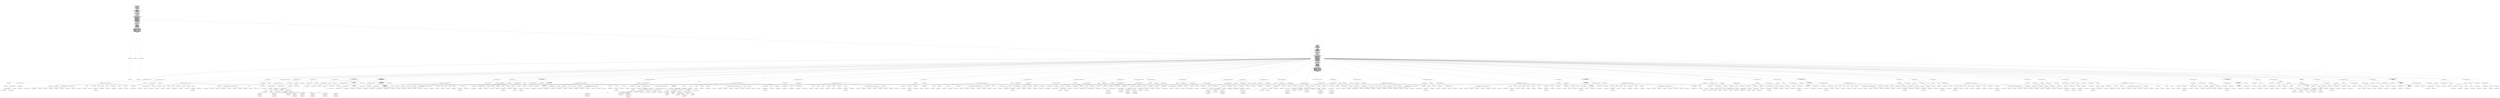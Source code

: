 digraph "createUI#?,String" {
0 [label="2:CtTypeReferenceImpl@Frame" shape=ellipse]
1 [label="2:CtPackageReferenceImpl@" shape=ellipse]
2 [label="2:CtVirtualElement@createUI" shape=ellipse]
3 [label="2:CtParameterImpl@String suiteName" shape=ellipse]
4 [label="2:CtTypeReferenceImpl@String" shape=ellipse]
5 [label="3:CtTypeReferenceImpl@Frame" shape=ellipse]
6 [label="3:CtPackageReferenceImpl@" shape=ellipse]
7 [label="3:CtExecutableReferenceImpl@Frame(java.lang.String)" shape=ellipse]
8 [label="3:CtTypeReferenceImpl@Frame" shape=ellipse]
9 [label="3:CtTypeReferenceImpl@Frame" shape=ellipse]
10 [label="3:CtTypeReferenceImpl@String" shape=ellipse]
11 [label="3:CtLiteralImpl@\"JUnit\"" shape=ellipse]
12 [label="3:CtTypeReferenceImpl@String" shape=ellipse]
13 [label="3:CtConstructorCallImpl@new Frame(\"JUnit\")" shape=ellipse]
14 [label="3:CtVirtualElement@frame" shape=ellipse]
15 [label="3:CtLocalVariableImpl@Frame frame = new Frame(\"JUnit\")" shape=ellipse]
16 [label="4:CtTypeReferenceImpl@Image" shape=ellipse]
17 [label="4:CtPackageReferenceImpl@" shape=ellipse]
18 [label="4:CtExecutableReferenceImpl@loadFrameIcon()" shape=ellipse]
19 [label="4:CtTypeReferenceImpl@Image" shape=ellipse]
20 [label="4:CtVirtualElement@loadFrameIcon" shape=ellipse]
21 [label="4:CtTypeAccessImpl@PlaceHold" shape=ellipse]
22 [label="4:CtTypeReferenceImpl@PlaceHold" shape=ellipse]
23 [label="4:CtThisAccessImpl@" shape=ellipse]
24 [label="4:CtTypeReferenceImpl@PlaceHold" shape=ellipse]
25 [label="4:CtInvocationImpl@loadFrameIcon()" shape=ellipse]
26 [label="4:CtVirtualElement@icon" shape=ellipse]
27 [label="4:CtLocalVariableImpl@Image icon = loadFrameIcon()" shape=ellipse]
28 [label="5:CtVariableReadImpl@icon" shape=ellipse]
29 [label="5:CtLocalVariableReferenceImpl@icon" shape=ellipse]
30 [label="5:CtLiteralImpl@null" shape=ellipse]
31 [label="5:CtTypeReferenceImpl@<nulltype>" shape=ellipse]
32 [label="5:CtBinaryOperatorImpl@icon != null" shape=ellipse]
33 [label="6:CtExecutableReferenceImpl@setIconImage(Image)" shape=ellipse]
34 [label="6:CtTypeReferenceImpl@Frame" shape=ellipse]
35 [label="6:CtTypeReferenceImpl@Image" shape=ellipse]
36 [label="6:CtVirtualElement@setIconImage" shape=ellipse]
37 [label="6:CtVariableReadImpl@frame" shape=ellipse]
38 [label="6:CtLocalVariableReferenceImpl@frame" shape=ellipse]
39 [label="6:CtVariableReadImpl@icon" shape=ellipse]
40 [label="6:CtLocalVariableReferenceImpl@icon" shape=ellipse]
41 [label="6:CtInvocationImpl@frame.setIconImage(icon)" shape=ellipse]
42 [label="5:CtBlockImpl@\{
    frame.setIconImage(icon);
\}" shape=ellipse]
43 [label="5:CtIfImpl@if (icon != null) \{
    frame.setIconImage(icon);
\}" shape=ellipse]
44 [label="8:CtExecutableReferenceImpl@setLayout(BorderLayout)" shape=ellipse]
45 [label="8:CtTypeReferenceImpl@Frame" shape=ellipse]
46 [label="8:CtTypeReferenceImpl@BorderLayout" shape=ellipse]
47 [label="8:CtVirtualElement@setLayout" shape=ellipse]
48 [label="8:CtVariableReadImpl@frame" shape=ellipse]
49 [label="8:CtLocalVariableReferenceImpl@frame" shape=ellipse]
50 [label="8:CtExecutableReferenceImpl@BorderLayout(int,int)" shape=ellipse]
51 [label="8:CtTypeReferenceImpl@BorderLayout" shape=ellipse]
52 [label="8:CtTypeReferenceImpl@BorderLayout" shape=ellipse]
53 [label="8:CtTypeReferenceImpl@int" shape=ellipse]
54 [label="8:CtTypeReferenceImpl@int" shape=ellipse]
55 [label="8:CtLiteralImpl@0" shape=ellipse]
56 [label="8:CtTypeReferenceImpl@int" shape=ellipse]
57 [label="8:CtLiteralImpl@0" shape=ellipse]
58 [label="8:CtTypeReferenceImpl@int" shape=ellipse]
59 [label="8:CtConstructorCallImpl@new BorderLayout(0, 0)" shape=ellipse]
60 [label="8:CtInvocationImpl@frame.setLayout(new BorderLayout(0, 0))" shape=ellipse]
61 [label="9:CtExecutableReferenceImpl@setBackground()" shape=ellipse]
62 [label="9:CtTypeReferenceImpl@Frame" shape=ellipse]
63 [label="9:CtVirtualElement@setBackground" shape=ellipse]
64 [label="9:CtVariableReadImpl@frame" shape=ellipse]
65 [label="9:CtLocalVariableReferenceImpl@frame" shape=ellipse]
66 [label="9:CtTypeAccessImpl@control" shape=ellipse]
67 [label="9:CtTypeReferenceImpl@control" shape=ellipse]
68 [label="9:CtInvocationImpl@frame.setBackground(control)" shape=ellipse]
69 [label="10:CtTypeReferenceImpl@Frame" shape=ellipse]
70 [label="10:CtPackageReferenceImpl@" shape=ellipse]
71 [label="10:CtVariableReadImpl@frame" shape=ellipse]
72 [label="10:CtLocalVariableReferenceImpl@frame" shape=ellipse]
73 [label="10:CtVirtualElement@finalFrame" shape=ellipse]
74 [label="10:CtLocalVariableImpl@final Frame finalFrame = frame" shape=ellipse]
75 [label="11:CtExecutableReferenceImpl@addWindowListener(PlaceHold$1)" shape=ellipse]
76 [label="11:CtTypeReferenceImpl@Frame" shape=ellipse]
77 [label="11:CtTypeReferenceImpl@PlaceHold.1" shape=ellipse]
78 [label="11:CtVirtualElement@addWindowListener" shape=ellipse]
79 [label="11:CtVariableReadImpl@frame" shape=ellipse]
80 [label="11:CtLocalVariableReferenceImpl@frame" shape=ellipse]
81 [label="12:CtExecutableReferenceImpl@WindowAdapter()" shape=ellipse]
82 [label="12:CtTypeReferenceImpl@WindowAdapter" shape=ellipse]
83 [label="12:CtTypeReferenceImpl@WindowAdapter" shape=ellipse]
84 [label="12:CtNewClassImpl@new WindowAdapter() \{
    public void windowClosing(WindowEvent e) \{
        finalFrame.dispose();
        System.exit(0);
    \}
\}" shape=ellipse]
85 [label="12:CtClassImpl@ \{
    public void windowClosing(WindowEvent e) \{
        finalFrame.dispose();
        System.exit(0);
    \}
\}" shape=ellipse]
86 [label="11:CtInvocationImpl@frame.addWindowListener(new WindowAdapter() \{
    public void windowClosing(WindowEvent e) \{
        finalFrame.dispose();
        System.exit(0);
    \}
\})" shape=ellipse]
87 [label="18:CtTypeReferenceImpl@MenuBar" shape=ellipse]
88 [label="18:CtPackageReferenceImpl@" shape=ellipse]
89 [label="18:CtExecutableReferenceImpl@MenuBar()" shape=ellipse]
90 [label="18:CtTypeReferenceImpl@MenuBar" shape=ellipse]
91 [label="18:CtTypeReferenceImpl@MenuBar" shape=ellipse]
92 [label="18:CtConstructorCallImpl@new MenuBar()" shape=ellipse]
93 [label="18:CtVirtualElement@mb" shape=ellipse]
94 [label="18:CtLocalVariableImpl@MenuBar mb = new MenuBar()" shape=ellipse]
95 [label="19:CtExecutableReferenceImpl@createMenus(<unknown>)" shape=ellipse]
96 [label="19:CtTypeReferenceImpl@null" shape=ellipse]
97 [label="19:CtVirtualElement@createMenus" shape=ellipse]
98 [label="19:CtTypeAccessImpl@PlaceHold" shape=ellipse]
99 [label="19:CtTypeReferenceImpl@PlaceHold" shape=ellipse]
100 [label="19:CtThisAccessImpl@" shape=ellipse]
101 [label="19:CtTypeReferenceImpl@PlaceHold" shape=ellipse]
102 [label="19:CtVariableReadImpl@mb" shape=ellipse]
103 [label="19:CtLocalVariableReferenceImpl@mb" shape=ellipse]
104 [label="19:CtInvocationImpl@createMenus(mb)" shape=ellipse]
105 [label="20:CtExecutableReferenceImpl@setMenuBar(MenuBar)" shape=ellipse]
106 [label="20:CtTypeReferenceImpl@Frame" shape=ellipse]
107 [label="20:CtTypeReferenceImpl@MenuBar" shape=ellipse]
108 [label="20:CtVirtualElement@setMenuBar" shape=ellipse]
109 [label="20:CtVariableReadImpl@frame" shape=ellipse]
110 [label="20:CtLocalVariableReferenceImpl@frame" shape=ellipse]
111 [label="20:CtVariableReadImpl@mb" shape=ellipse]
112 [label="20:CtLocalVariableReferenceImpl@mb" shape=ellipse]
113 [label="20:CtInvocationImpl@frame.setMenuBar(mb)" shape=ellipse]
114 [label="21:CtTypeReferenceImpl@Label" shape=ellipse]
115 [label="21:CtPackageReferenceImpl@" shape=ellipse]
116 [label="21:CtExecutableReferenceImpl@Label(java.lang.String)" shape=ellipse]
117 [label="21:CtTypeReferenceImpl@Label" shape=ellipse]
118 [label="21:CtTypeReferenceImpl@Label" shape=ellipse]
119 [label="21:CtTypeReferenceImpl@String" shape=ellipse]
120 [label="21:CtLiteralImpl@\"Test class name:\"" shape=ellipse]
121 [label="21:CtTypeReferenceImpl@String" shape=ellipse]
122 [label="21:CtConstructorCallImpl@new Label(\"Test class name:\")" shape=ellipse]
123 [label="21:CtVirtualElement@suiteLabel" shape=ellipse]
124 [label="21:CtLocalVariableImpl@Label suiteLabel = new Label(\"Test class name:\")" shape=ellipse]
125 [label="22:CtFieldReferenceImpl@fSuiteField" shape=ellipse]
126 [label="22:CtTypeReferenceImpl@PlaceHold" shape=ellipse]
127 [label="22:CtFieldWriteImpl@fSuiteField" shape=ellipse]
128 [label="22:CtExecutableReferenceImpl@TextField(java.lang.Object)" shape=ellipse]
129 [label="22:CtTypeReferenceImpl@TextField" shape=ellipse]
130 [label="22:CtTypeReferenceImpl@TextField" shape=ellipse]
131 [label="22:CtTypeReferenceImpl@Object" shape=ellipse]
132 [label="22:CtVariableReadImpl@suiteName" shape=ellipse]
133 [label="22:CtParameterReferenceImpl@suiteName" shape=ellipse]
134 [label="22:CtLiteralImpl@null" shape=ellipse]
135 [label="22:CtTypeReferenceImpl@<nulltype>" shape=ellipse]
136 [label="22:CtBinaryOperatorImpl@suiteName != null" shape=ellipse]
137 [label="22:CtTypeReferenceImpl@boolean" shape=ellipse]
138 [label="22:CtVariableReadImpl@suiteName" shape=ellipse]
139 [label="22:CtParameterReferenceImpl@suiteName" shape=ellipse]
140 [label="22:CtLiteralImpl@\"\"" shape=ellipse]
141 [label="22:CtTypeReferenceImpl@String" shape=ellipse]
142 [label="22:CtConditionalImpl@suiteName != null ? suiteName : \"\"" shape=ellipse]
143 [label="22:CtConstructorCallImpl@new TextField(suiteName != null ? suiteName : \"\")" shape=ellipse]
144 [label="22:CtAssignmentImpl@fSuiteField = new TextField(suiteName != null ? suiteName : \"\")" shape=ellipse]
145 [label="23:CtExecutableReferenceImpl@selectAll()" shape=ellipse]
146 [label="23:CtTypeReferenceImpl@fSuiteField" shape=ellipse]
147 [label="23:CtVirtualElement@selectAll" shape=ellipse]
148 [label="23:CtFieldReferenceImpl@fSuiteField" shape=ellipse]
149 [label="23:CtTypeReferenceImpl@PlaceHold" shape=ellipse]
150 [label="23:CtFieldReadImpl@fSuiteField" shape=ellipse]
151 [label="23:CtInvocationImpl@fSuiteField.selectAll()" shape=ellipse]
152 [label="24:CtExecutableReferenceImpl@requestFocus()" shape=ellipse]
153 [label="24:CtTypeReferenceImpl@fSuiteField" shape=ellipse]
154 [label="24:CtVirtualElement@requestFocus" shape=ellipse]
155 [label="24:CtFieldReferenceImpl@fSuiteField" shape=ellipse]
156 [label="24:CtTypeReferenceImpl@PlaceHold" shape=ellipse]
157 [label="24:CtFieldReadImpl@fSuiteField" shape=ellipse]
158 [label="24:CtInvocationImpl@fSuiteField.requestFocus()" shape=ellipse]
159 [label="25:CtExecutableReferenceImpl@setFont()" shape=ellipse]
160 [label="25:CtTypeReferenceImpl@fSuiteField" shape=ellipse]
161 [label="25:CtVirtualElement@setFont" shape=ellipse]
162 [label="25:CtFieldReferenceImpl@fSuiteField" shape=ellipse]
163 [label="25:CtTypeReferenceImpl@PlaceHold" shape=ellipse]
164 [label="25:CtFieldReadImpl@fSuiteField" shape=ellipse]
165 [label="25:CtTypeAccessImpl@PLAIN_FONT" shape=ellipse]
166 [label="25:CtTypeReferenceImpl@PLAIN_FONT" shape=ellipse]
167 [label="25:CtInvocationImpl@fSuiteField.setFont(PLAIN_FONT)" shape=ellipse]
168 [label="26:CtExecutableReferenceImpl@setColumns(int)" shape=ellipse]
169 [label="26:CtTypeReferenceImpl@fSuiteField" shape=ellipse]
170 [label="26:CtTypeReferenceImpl@int" shape=ellipse]
171 [label="26:CtVirtualElement@setColumns" shape=ellipse]
172 [label="26:CtFieldReferenceImpl@fSuiteField" shape=ellipse]
173 [label="26:CtTypeReferenceImpl@PlaceHold" shape=ellipse]
174 [label="26:CtFieldReadImpl@fSuiteField" shape=ellipse]
175 [label="26:CtLiteralImpl@40" shape=ellipse]
176 [label="26:CtTypeReferenceImpl@int" shape=ellipse]
177 [label="26:CtInvocationImpl@fSuiteField.setColumns(40)" shape=ellipse]
178 [label="27:CtExecutableReferenceImpl@addActionListener(PlaceHold$2)" shape=ellipse]
179 [label="27:CtTypeReferenceImpl@fSuiteField" shape=ellipse]
180 [label="27:CtTypeReferenceImpl@PlaceHold.2" shape=ellipse]
181 [label="27:CtVirtualElement@addActionListener" shape=ellipse]
182 [label="27:CtFieldReferenceImpl@fSuiteField" shape=ellipse]
183 [label="27:CtTypeReferenceImpl@PlaceHold" shape=ellipse]
184 [label="27:CtFieldReadImpl@fSuiteField" shape=ellipse]
185 [label="28:CtExecutableReferenceImpl@ActionListener()" shape=ellipse]
186 [label="28:CtTypeReferenceImpl@ActionListener" shape=ellipse]
187 [label="28:CtTypeReferenceImpl@ActionListener" shape=ellipse]
188 [label="28:CtNewClassImpl@new ActionListener() \{
    public void actionPerformed(ActionEvent e) \{
        runSuite();
    \}
\}" shape=ellipse]
189 [label="28:CtClassImpl@ \{
    public void actionPerformed(ActionEvent e) \{
        runSuite();
    \}
\}" shape=ellipse]
190 [label="27:CtInvocationImpl@fSuiteField.addActionListener(new ActionListener() \{
    public void actionPerformed(ActionEvent e) \{
        runSuite();
    \}
\})" shape=ellipse]
191 [label="33:CtExecutableReferenceImpl@addTextListener(PlaceHold$3)" shape=ellipse]
192 [label="33:CtTypeReferenceImpl@fSuiteField" shape=ellipse]
193 [label="33:CtTypeReferenceImpl@PlaceHold.3" shape=ellipse]
194 [label="33:CtVirtualElement@addTextListener" shape=ellipse]
195 [label="33:CtFieldReferenceImpl@fSuiteField" shape=ellipse]
196 [label="33:CtTypeReferenceImpl@PlaceHold" shape=ellipse]
197 [label="33:CtFieldReadImpl@fSuiteField" shape=ellipse]
198 [label="34:CtExecutableReferenceImpl@TextListener()" shape=ellipse]
199 [label="34:CtTypeReferenceImpl@TextListener" shape=ellipse]
200 [label="34:CtTypeReferenceImpl@TextListener" shape=ellipse]
201 [label="34:CtNewClassImpl@new TextListener() \{
    public void textValueChanged(TextEvent e) \{
        fRun.setEnabled(fSuiteField.getText().length() > 0);
        fStatusLine.setText(\"\");
    \}
\}" shape=ellipse]
202 [label="34:CtClassImpl@ \{
    public void textValueChanged(TextEvent e) \{
        fRun.setEnabled(fSuiteField.getText().length() > 0);
        fStatusLine.setText(\"\");
    \}
\}" shape=ellipse]
203 [label="33:CtInvocationImpl@fSuiteField.addTextListener(new TextListener() \{
    public void textValueChanged(TextEvent e) \{
        fRun.setEnabled(fSuiteField.getText().length() > 0);
        fStatusLine.setText(\"\");
    \}
\})" shape=ellipse]
204 [label="40:CtFieldReferenceImpl@fRun" shape=ellipse]
205 [label="40:CtTypeReferenceImpl@PlaceHold" shape=ellipse]
206 [label="40:CtFieldWriteImpl@fRun" shape=ellipse]
207 [label="40:CtExecutableReferenceImpl@Button(java.lang.String)" shape=ellipse]
208 [label="40:CtTypeReferenceImpl@Button" shape=ellipse]
209 [label="40:CtTypeReferenceImpl@Button" shape=ellipse]
210 [label="40:CtTypeReferenceImpl@String" shape=ellipse]
211 [label="40:CtLiteralImpl@\"Run\"" shape=ellipse]
212 [label="40:CtTypeReferenceImpl@String" shape=ellipse]
213 [label="40:CtConstructorCallImpl@new Button(\"Run\")" shape=ellipse]
214 [label="40:CtAssignmentImpl@fRun = new Button(\"Run\")" shape=ellipse]
215 [label="41:CtExecutableReferenceImpl@setEnabled(boolean)" shape=ellipse]
216 [label="41:CtTypeReferenceImpl@fRun" shape=ellipse]
217 [label="41:CtTypeReferenceImpl@boolean" shape=ellipse]
218 [label="41:CtVirtualElement@setEnabled" shape=ellipse]
219 [label="41:CtFieldReferenceImpl@fRun" shape=ellipse]
220 [label="41:CtTypeReferenceImpl@PlaceHold" shape=ellipse]
221 [label="41:CtFieldReadImpl@fRun" shape=ellipse]
222 [label="41:CtLiteralImpl@false" shape=ellipse]
223 [label="41:CtTypeReferenceImpl@boolean" shape=ellipse]
224 [label="41:CtInvocationImpl@fRun.setEnabled(false)" shape=ellipse]
225 [label="42:CtExecutableReferenceImpl@addActionListener(PlaceHold$4)" shape=ellipse]
226 [label="42:CtTypeReferenceImpl@fRun" shape=ellipse]
227 [label="42:CtTypeReferenceImpl@PlaceHold.4" shape=ellipse]
228 [label="42:CtVirtualElement@addActionListener" shape=ellipse]
229 [label="42:CtFieldReferenceImpl@fRun" shape=ellipse]
230 [label="42:CtTypeReferenceImpl@PlaceHold" shape=ellipse]
231 [label="42:CtFieldReadImpl@fRun" shape=ellipse]
232 [label="43:CtExecutableReferenceImpl@ActionListener()" shape=ellipse]
233 [label="43:CtTypeReferenceImpl@ActionListener" shape=ellipse]
234 [label="43:CtTypeReferenceImpl@ActionListener" shape=ellipse]
235 [label="43:CtNewClassImpl@new ActionListener() \{
    public void actionPerformed(ActionEvent e) \{
        runSuite();
    \}
\}" shape=ellipse]
236 [label="43:CtClassImpl@ \{
    public void actionPerformed(ActionEvent e) \{
        runSuite();
    \}
\}" shape=ellipse]
237 [label="42:CtInvocationImpl@fRun.addActionListener(new ActionListener() \{
    public void actionPerformed(ActionEvent e) \{
        runSuite();
    \}
\})" shape=ellipse]
238 [label="48:CtTypeReferenceImpl@boolean" shape=ellipse]
239 [label="48:CtExecutableReferenceImpl@useReloadingTestSuiteLoader()" shape=ellipse]
240 [label="48:CtTypeReferenceImpl@boolean" shape=ellipse]
241 [label="48:CtVirtualElement@useReloadingTestSuiteLoader" shape=ellipse]
242 [label="48:CtTypeAccessImpl@PlaceHold" shape=ellipse]
243 [label="48:CtTypeReferenceImpl@PlaceHold" shape=ellipse]
244 [label="48:CtThisAccessImpl@" shape=ellipse]
245 [label="48:CtTypeReferenceImpl@PlaceHold" shape=ellipse]
246 [label="48:CtInvocationImpl@useReloadingTestSuiteLoader()" shape=ellipse]
247 [label="48:CtVirtualElement@useLoader" shape=ellipse]
248 [label="48:CtLocalVariableImpl@boolean useLoader = useReloadingTestSuiteLoader()" shape=ellipse]
249 [label="49:CtFieldReferenceImpl@fUseLoadingRunner" shape=ellipse]
250 [label="49:CtTypeReferenceImpl@PlaceHold" shape=ellipse]
251 [label="49:CtFieldWriteImpl@fUseLoadingRunner" shape=ellipse]
252 [label="49:CtExecutableReferenceImpl@Checkbox(java.lang.String,boolean)" shape=ellipse]
253 [label="49:CtTypeReferenceImpl@Checkbox" shape=ellipse]
254 [label="49:CtTypeReferenceImpl@Checkbox" shape=ellipse]
255 [label="49:CtTypeReferenceImpl@String" shape=ellipse]
256 [label="49:CtTypeReferenceImpl@boolean" shape=ellipse]
257 [label="49:CtLiteralImpl@\"Reload classes every run\"" shape=ellipse]
258 [label="49:CtTypeReferenceImpl@String" shape=ellipse]
259 [label="49:CtVariableReadImpl@useLoader" shape=ellipse]
260 [label="49:CtLocalVariableReferenceImpl@useLoader" shape=ellipse]
261 [label="49:CtConstructorCallImpl@new Checkbox(\"Reload classes every run\", useLoader)" shape=ellipse]
262 [label="49:CtAssignmentImpl@fUseLoadingRunner = new Checkbox(\"Reload classes every run\", useLoader)" shape=ellipse]
263 [label="50:CtFieldReferenceImpl@fProgressIndicator" shape=ellipse]
264 [label="50:CtTypeReferenceImpl@PlaceHold" shape=ellipse]
265 [label="50:CtFieldWriteImpl@fProgressIndicator" shape=ellipse]
266 [label="50:CtExecutableReferenceImpl@ProgressBar()" shape=ellipse]
267 [label="50:CtTypeReferenceImpl@ProgressBar" shape=ellipse]
268 [label="50:CtTypeReferenceImpl@ProgressBar" shape=ellipse]
269 [label="50:CtConstructorCallImpl@new ProgressBar()" shape=ellipse]
270 [label="50:CtAssignmentImpl@fProgressIndicator = new ProgressBar()" shape=ellipse]
271 [label="51:CtFieldReferenceImpl@fNumberOfErrors" shape=ellipse]
272 [label="51:CtTypeReferenceImpl@PlaceHold" shape=ellipse]
273 [label="51:CtFieldWriteImpl@fNumberOfErrors" shape=ellipse]
274 [label="51:CtExecutableReferenceImpl@Label()" shape=ellipse]
275 [label="51:CtTypeReferenceImpl@Label" shape=ellipse]
276 [label="51:CtTypeReferenceImpl@Label" shape=ellipse]
277 [label="51:CtLiteralImpl@\"0000\"" shape=ellipse]
278 [label="51:CtTypeReferenceImpl@String" shape=ellipse]
279 [label="51:CtFieldReferenceImpl@Label.RIGHT" shape=ellipse]
280 [label="51:CtTypeReferenceImpl@Label" shape=ellipse]
281 [label="51:CtTypeReferenceImpl@PlaceHold" shape=ellipse]
282 [label="51:CtFieldReadImpl@Label.RIGHT" shape=ellipse]
283 [label="51:CtTypeAccessImpl@Label" shape=ellipse]
284 [label="51:CtConstructorCallImpl@new Label(\"0000\", Label.RIGHT)" shape=ellipse]
285 [label="51:CtAssignmentImpl@fNumberOfErrors = new Label(\"0000\", Label.RIGHT)" shape=ellipse]
286 [label="52:CtExecutableReferenceImpl@setText(java.lang.String)" shape=ellipse]
287 [label="52:CtTypeReferenceImpl@fNumberOfErrors" shape=ellipse]
288 [label="52:CtTypeReferenceImpl@String" shape=ellipse]
289 [label="52:CtVirtualElement@setText" shape=ellipse]
290 [label="52:CtFieldReferenceImpl@fNumberOfErrors" shape=ellipse]
291 [label="52:CtTypeReferenceImpl@PlaceHold" shape=ellipse]
292 [label="52:CtFieldReadImpl@fNumberOfErrors" shape=ellipse]
293 [label="52:CtLiteralImpl@\"0\"" shape=ellipse]
294 [label="52:CtTypeReferenceImpl@String" shape=ellipse]
295 [label="52:CtInvocationImpl@fNumberOfErrors.setText(\"0\")" shape=ellipse]
296 [label="53:CtExecutableReferenceImpl@setFont()" shape=ellipse]
297 [label="53:CtTypeReferenceImpl@fNumberOfErrors" shape=ellipse]
298 [label="53:CtVirtualElement@setFont" shape=ellipse]
299 [label="53:CtFieldReferenceImpl@fNumberOfErrors" shape=ellipse]
300 [label="53:CtTypeReferenceImpl@PlaceHold" shape=ellipse]
301 [label="53:CtFieldReadImpl@fNumberOfErrors" shape=ellipse]
302 [label="53:CtTypeAccessImpl@PLAIN_FONT" shape=ellipse]
303 [label="53:CtTypeReferenceImpl@PLAIN_FONT" shape=ellipse]
304 [label="53:CtInvocationImpl@fNumberOfErrors.setFont(PLAIN_FONT)" shape=ellipse]
305 [label="54:CtFieldReferenceImpl@fNumberOfFailures" shape=ellipse]
306 [label="54:CtTypeReferenceImpl@PlaceHold" shape=ellipse]
307 [label="54:CtFieldWriteImpl@fNumberOfFailures" shape=ellipse]
308 [label="54:CtExecutableReferenceImpl@Label()" shape=ellipse]
309 [label="54:CtTypeReferenceImpl@Label" shape=ellipse]
310 [label="54:CtTypeReferenceImpl@Label" shape=ellipse]
311 [label="54:CtLiteralImpl@\"0000\"" shape=ellipse]
312 [label="54:CtTypeReferenceImpl@String" shape=ellipse]
313 [label="54:CtFieldReferenceImpl@Label.RIGHT" shape=ellipse]
314 [label="54:CtTypeReferenceImpl@Label" shape=ellipse]
315 [label="54:CtTypeReferenceImpl@PlaceHold" shape=ellipse]
316 [label="54:CtFieldReadImpl@Label.RIGHT" shape=ellipse]
317 [label="54:CtTypeAccessImpl@Label" shape=ellipse]
318 [label="54:CtConstructorCallImpl@new Label(\"0000\", Label.RIGHT)" shape=ellipse]
319 [label="54:CtAssignmentImpl@fNumberOfFailures = new Label(\"0000\", Label.RIGHT)" shape=ellipse]
320 [label="55:CtExecutableReferenceImpl@setText(java.lang.String)" shape=ellipse]
321 [label="55:CtTypeReferenceImpl@fNumberOfFailures" shape=ellipse]
322 [label="55:CtTypeReferenceImpl@String" shape=ellipse]
323 [label="55:CtVirtualElement@setText" shape=ellipse]
324 [label="55:CtFieldReferenceImpl@fNumberOfFailures" shape=ellipse]
325 [label="55:CtTypeReferenceImpl@PlaceHold" shape=ellipse]
326 [label="55:CtFieldReadImpl@fNumberOfFailures" shape=ellipse]
327 [label="55:CtLiteralImpl@\"0\"" shape=ellipse]
328 [label="55:CtTypeReferenceImpl@String" shape=ellipse]
329 [label="55:CtInvocationImpl@fNumberOfFailures.setText(\"0\")" shape=ellipse]
330 [label="56:CtExecutableReferenceImpl@setFont()" shape=ellipse]
331 [label="56:CtTypeReferenceImpl@fNumberOfFailures" shape=ellipse]
332 [label="56:CtVirtualElement@setFont" shape=ellipse]
333 [label="56:CtFieldReferenceImpl@fNumberOfFailures" shape=ellipse]
334 [label="56:CtTypeReferenceImpl@PlaceHold" shape=ellipse]
335 [label="56:CtFieldReadImpl@fNumberOfFailures" shape=ellipse]
336 [label="56:CtTypeAccessImpl@PLAIN_FONT" shape=ellipse]
337 [label="56:CtTypeReferenceImpl@PLAIN_FONT" shape=ellipse]
338 [label="56:CtInvocationImpl@fNumberOfFailures.setFont(PLAIN_FONT)" shape=ellipse]
339 [label="57:CtFieldReferenceImpl@fNumberOfRuns" shape=ellipse]
340 [label="57:CtTypeReferenceImpl@PlaceHold" shape=ellipse]
341 [label="57:CtFieldWriteImpl@fNumberOfRuns" shape=ellipse]
342 [label="57:CtExecutableReferenceImpl@Label()" shape=ellipse]
343 [label="57:CtTypeReferenceImpl@Label" shape=ellipse]
344 [label="57:CtTypeReferenceImpl@Label" shape=ellipse]
345 [label="57:CtLiteralImpl@\"0000\"" shape=ellipse]
346 [label="57:CtTypeReferenceImpl@String" shape=ellipse]
347 [label="57:CtFieldReferenceImpl@Label.RIGHT" shape=ellipse]
348 [label="57:CtTypeReferenceImpl@Label" shape=ellipse]
349 [label="57:CtTypeReferenceImpl@PlaceHold" shape=ellipse]
350 [label="57:CtFieldReadImpl@Label.RIGHT" shape=ellipse]
351 [label="57:CtTypeAccessImpl@Label" shape=ellipse]
352 [label="57:CtConstructorCallImpl@new Label(\"0000\", Label.RIGHT)" shape=ellipse]
353 [label="57:CtAssignmentImpl@fNumberOfRuns = new Label(\"0000\", Label.RIGHT)" shape=ellipse]
354 [label="58:CtExecutableReferenceImpl@setText(java.lang.String)" shape=ellipse]
355 [label="58:CtTypeReferenceImpl@fNumberOfRuns" shape=ellipse]
356 [label="58:CtTypeReferenceImpl@String" shape=ellipse]
357 [label="58:CtVirtualElement@setText" shape=ellipse]
358 [label="58:CtFieldReferenceImpl@fNumberOfRuns" shape=ellipse]
359 [label="58:CtTypeReferenceImpl@PlaceHold" shape=ellipse]
360 [label="58:CtFieldReadImpl@fNumberOfRuns" shape=ellipse]
361 [label="58:CtLiteralImpl@\"0\"" shape=ellipse]
362 [label="58:CtTypeReferenceImpl@String" shape=ellipse]
363 [label="58:CtInvocationImpl@fNumberOfRuns.setText(\"0\")" shape=ellipse]
364 [label="59:CtExecutableReferenceImpl@setFont()" shape=ellipse]
365 [label="59:CtTypeReferenceImpl@fNumberOfRuns" shape=ellipse]
366 [label="59:CtVirtualElement@setFont" shape=ellipse]
367 [label="59:CtFieldReferenceImpl@fNumberOfRuns" shape=ellipse]
368 [label="59:CtTypeReferenceImpl@PlaceHold" shape=ellipse]
369 [label="59:CtFieldReadImpl@fNumberOfRuns" shape=ellipse]
370 [label="59:CtTypeAccessImpl@PLAIN_FONT" shape=ellipse]
371 [label="59:CtTypeReferenceImpl@PLAIN_FONT" shape=ellipse]
372 [label="59:CtInvocationImpl@fNumberOfRuns.setFont(PLAIN_FONT)" shape=ellipse]
373 [label="60:CtTypeReferenceImpl@Panel" shape=ellipse]
374 [label="60:CtPackageReferenceImpl@" shape=ellipse]
375 [label="60:CtExecutableReferenceImpl@Panel()" shape=ellipse]
376 [label="60:CtTypeReferenceImpl@Panel" shape=ellipse]
377 [label="60:CtTypeReferenceImpl@Panel" shape=ellipse]
378 [label="60:CtExecutableReferenceImpl@FlowLayout()" shape=ellipse]
379 [label="60:CtTypeReferenceImpl@FlowLayout" shape=ellipse]
380 [label="60:CtTypeReferenceImpl@FlowLayout" shape=ellipse]
381 [label="60:CtConstructorCallImpl@new FlowLayout()" shape=ellipse]
382 [label="60:CtConstructorCallImpl@new Panel(new FlowLayout())" shape=ellipse]
383 [label="60:CtVirtualElement@numbersPanel" shape=ellipse]
384 [label="60:CtLocalVariableImpl@Panel numbersPanel = new Panel(new FlowLayout())" shape=ellipse]
385 [label="61:CtExecutableReferenceImpl@add(Label)" shape=ellipse]
386 [label="61:CtTypeReferenceImpl@Panel" shape=ellipse]
387 [label="61:CtTypeReferenceImpl@Label" shape=ellipse]
388 [label="61:CtVirtualElement@add" shape=ellipse]
389 [label="61:CtVariableReadImpl@numbersPanel" shape=ellipse]
390 [label="61:CtLocalVariableReferenceImpl@numbersPanel" shape=ellipse]
391 [label="61:CtExecutableReferenceImpl@Label(java.lang.String)" shape=ellipse]
392 [label="61:CtTypeReferenceImpl@Label" shape=ellipse]
393 [label="61:CtTypeReferenceImpl@Label" shape=ellipse]
394 [label="61:CtTypeReferenceImpl@String" shape=ellipse]
395 [label="61:CtLiteralImpl@\"Runs:\"" shape=ellipse]
396 [label="61:CtTypeReferenceImpl@String" shape=ellipse]
397 [label="61:CtConstructorCallImpl@new Label(\"Runs:\")" shape=ellipse]
398 [label="61:CtInvocationImpl@numbersPanel.add(new Label(\"Runs:\"))" shape=ellipse]
399 [label="62:CtExecutableReferenceImpl@add()" shape=ellipse]
400 [label="62:CtTypeReferenceImpl@Panel" shape=ellipse]
401 [label="62:CtVirtualElement@add" shape=ellipse]
402 [label="62:CtVariableReadImpl@numbersPanel" shape=ellipse]
403 [label="62:CtLocalVariableReferenceImpl@numbersPanel" shape=ellipse]
404 [label="62:CtFieldReferenceImpl@fNumberOfRuns" shape=ellipse]
405 [label="62:CtTypeReferenceImpl@PlaceHold" shape=ellipse]
406 [label="62:CtFieldReadImpl@fNumberOfRuns" shape=ellipse]
407 [label="62:CtInvocationImpl@numbersPanel.add(fNumberOfRuns)" shape=ellipse]
408 [label="63:CtExecutableReferenceImpl@add(Label)" shape=ellipse]
409 [label="63:CtTypeReferenceImpl@Panel" shape=ellipse]
410 [label="63:CtTypeReferenceImpl@Label" shape=ellipse]
411 [label="63:CtVirtualElement@add" shape=ellipse]
412 [label="63:CtVariableReadImpl@numbersPanel" shape=ellipse]
413 [label="63:CtLocalVariableReferenceImpl@numbersPanel" shape=ellipse]
414 [label="63:CtExecutableReferenceImpl@Label(java.lang.String)" shape=ellipse]
415 [label="63:CtTypeReferenceImpl@Label" shape=ellipse]
416 [label="63:CtTypeReferenceImpl@Label" shape=ellipse]
417 [label="63:CtTypeReferenceImpl@String" shape=ellipse]
418 [label="63:CtLiteralImpl@\"   Errors:\"" shape=ellipse]
419 [label="63:CtTypeReferenceImpl@String" shape=ellipse]
420 [label="63:CtConstructorCallImpl@new Label(\"   Errors:\")" shape=ellipse]
421 [label="63:CtInvocationImpl@numbersPanel.add(new Label(\"   Errors:\"))" shape=ellipse]
422 [label="64:CtExecutableReferenceImpl@add()" shape=ellipse]
423 [label="64:CtTypeReferenceImpl@Panel" shape=ellipse]
424 [label="64:CtVirtualElement@add" shape=ellipse]
425 [label="64:CtVariableReadImpl@numbersPanel" shape=ellipse]
426 [label="64:CtLocalVariableReferenceImpl@numbersPanel" shape=ellipse]
427 [label="64:CtFieldReferenceImpl@fNumberOfErrors" shape=ellipse]
428 [label="64:CtTypeReferenceImpl@PlaceHold" shape=ellipse]
429 [label="64:CtFieldReadImpl@fNumberOfErrors" shape=ellipse]
430 [label="64:CtInvocationImpl@numbersPanel.add(fNumberOfErrors)" shape=ellipse]
431 [label="65:CtExecutableReferenceImpl@add(Label)" shape=ellipse]
432 [label="65:CtTypeReferenceImpl@Panel" shape=ellipse]
433 [label="65:CtTypeReferenceImpl@Label" shape=ellipse]
434 [label="65:CtVirtualElement@add" shape=ellipse]
435 [label="65:CtVariableReadImpl@numbersPanel" shape=ellipse]
436 [label="65:CtLocalVariableReferenceImpl@numbersPanel" shape=ellipse]
437 [label="65:CtExecutableReferenceImpl@Label(java.lang.String)" shape=ellipse]
438 [label="65:CtTypeReferenceImpl@Label" shape=ellipse]
439 [label="65:CtTypeReferenceImpl@Label" shape=ellipse]
440 [label="65:CtTypeReferenceImpl@String" shape=ellipse]
441 [label="65:CtLiteralImpl@\"   Failures:\"" shape=ellipse]
442 [label="65:CtTypeReferenceImpl@String" shape=ellipse]
443 [label="65:CtConstructorCallImpl@new Label(\"   Failures:\")" shape=ellipse]
444 [label="65:CtInvocationImpl@numbersPanel.add(new Label(\"   Failures:\"))" shape=ellipse]
445 [label="66:CtExecutableReferenceImpl@add()" shape=ellipse]
446 [label="66:CtTypeReferenceImpl@Panel" shape=ellipse]
447 [label="66:CtVirtualElement@add" shape=ellipse]
448 [label="66:CtVariableReadImpl@numbersPanel" shape=ellipse]
449 [label="66:CtLocalVariableReferenceImpl@numbersPanel" shape=ellipse]
450 [label="66:CtFieldReferenceImpl@fNumberOfFailures" shape=ellipse]
451 [label="66:CtTypeReferenceImpl@PlaceHold" shape=ellipse]
452 [label="66:CtFieldReadImpl@fNumberOfFailures" shape=ellipse]
453 [label="66:CtInvocationImpl@numbersPanel.add(fNumberOfFailures)" shape=ellipse]
454 [label="67:CtTypeReferenceImpl@Label" shape=ellipse]
455 [label="67:CtPackageReferenceImpl@" shape=ellipse]
456 [label="67:CtExecutableReferenceImpl@Label(java.lang.String)" shape=ellipse]
457 [label="67:CtTypeReferenceImpl@Label" shape=ellipse]
458 [label="67:CtTypeReferenceImpl@Label" shape=ellipse]
459 [label="67:CtTypeReferenceImpl@String" shape=ellipse]
460 [label="67:CtLiteralImpl@\"Errors and Failures:\"" shape=ellipse]
461 [label="67:CtTypeReferenceImpl@String" shape=ellipse]
462 [label="67:CtConstructorCallImpl@new Label(\"Errors and Failures:\")" shape=ellipse]
463 [label="67:CtVirtualElement@failureLabel" shape=ellipse]
464 [label="67:CtLocalVariableImpl@Label failureLabel = new Label(\"Errors and Failures:\")" shape=ellipse]
465 [label="68:CtFieldReferenceImpl@fFailureList" shape=ellipse]
466 [label="68:CtTypeReferenceImpl@PlaceHold" shape=ellipse]
467 [label="68:CtFieldWriteImpl@fFailureList" shape=ellipse]
468 [label="68:CtExecutableReferenceImpl@List(int)" shape=ellipse]
469 [label="68:CtTypeReferenceImpl@List" shape=ellipse]
470 [label="68:CtTypeReferenceImpl@List" shape=ellipse]
471 [label="68:CtTypeReferenceImpl@int" shape=ellipse]
472 [label="68:CtLiteralImpl@5" shape=ellipse]
473 [label="68:CtTypeReferenceImpl@int" shape=ellipse]
474 [label="68:CtConstructorCallImpl@new List(5)" shape=ellipse]
475 [label="68:CtAssignmentImpl@fFailureList = new List(5)" shape=ellipse]
476 [label="69:CtExecutableReferenceImpl@addItemListener(PlaceHold$5)" shape=ellipse]
477 [label="69:CtTypeReferenceImpl@fFailureList" shape=ellipse]
478 [label="69:CtTypeReferenceImpl@PlaceHold.5" shape=ellipse]
479 [label="69:CtVirtualElement@addItemListener" shape=ellipse]
480 [label="69:CtFieldReferenceImpl@fFailureList" shape=ellipse]
481 [label="69:CtTypeReferenceImpl@PlaceHold" shape=ellipse]
482 [label="69:CtFieldReadImpl@fFailureList" shape=ellipse]
483 [label="70:CtExecutableReferenceImpl@ItemListener()" shape=ellipse]
484 [label="70:CtTypeReferenceImpl@ItemListener" shape=ellipse]
485 [label="70:CtTypeReferenceImpl@ItemListener" shape=ellipse]
486 [label="70:CtNewClassImpl@new ItemListener() \{
    public void itemStateChanged(ItemEvent e) \{
        failureSelected();
    \}
\}" shape=ellipse]
487 [label="70:CtClassImpl@ \{
    public void itemStateChanged(ItemEvent e) \{
        failureSelected();
    \}
\}" shape=ellipse]
488 [label="69:CtInvocationImpl@fFailureList.addItemListener(new ItemListener() \{
    public void itemStateChanged(ItemEvent e) \{
        failureSelected();
    \}
\})" shape=ellipse]
489 [label="75:CtFieldReferenceImpl@fRerunButton" shape=ellipse]
490 [label="75:CtTypeReferenceImpl@PlaceHold" shape=ellipse]
491 [label="75:CtFieldWriteImpl@fRerunButton" shape=ellipse]
492 [label="75:CtExecutableReferenceImpl@Button(java.lang.String)" shape=ellipse]
493 [label="75:CtTypeReferenceImpl@Button" shape=ellipse]
494 [label="75:CtTypeReferenceImpl@Button" shape=ellipse]
495 [label="75:CtTypeReferenceImpl@String" shape=ellipse]
496 [label="75:CtLiteralImpl@\"Run\"" shape=ellipse]
497 [label="75:CtTypeReferenceImpl@String" shape=ellipse]
498 [label="75:CtConstructorCallImpl@new Button(\"Run\")" shape=ellipse]
499 [label="75:CtAssignmentImpl@fRerunButton = new Button(\"Run\")" shape=ellipse]
500 [label="76:CtExecutableReferenceImpl@setEnabled(boolean)" shape=ellipse]
501 [label="76:CtTypeReferenceImpl@fRerunButton" shape=ellipse]
502 [label="76:CtTypeReferenceImpl@boolean" shape=ellipse]
503 [label="76:CtVirtualElement@setEnabled" shape=ellipse]
504 [label="76:CtFieldReferenceImpl@fRerunButton" shape=ellipse]
505 [label="76:CtTypeReferenceImpl@PlaceHold" shape=ellipse]
506 [label="76:CtFieldReadImpl@fRerunButton" shape=ellipse]
507 [label="76:CtLiteralImpl@false" shape=ellipse]
508 [label="76:CtTypeReferenceImpl@boolean" shape=ellipse]
509 [label="76:CtInvocationImpl@fRerunButton.setEnabled(false)" shape=ellipse]
510 [label="77:CtExecutableReferenceImpl@addActionListener(PlaceHold$6)" shape=ellipse]
511 [label="77:CtTypeReferenceImpl@fRerunButton" shape=ellipse]
512 [label="77:CtTypeReferenceImpl@PlaceHold.6" shape=ellipse]
513 [label="77:CtVirtualElement@addActionListener" shape=ellipse]
514 [label="77:CtFieldReferenceImpl@fRerunButton" shape=ellipse]
515 [label="77:CtTypeReferenceImpl@PlaceHold" shape=ellipse]
516 [label="77:CtFieldReadImpl@fRerunButton" shape=ellipse]
517 [label="78:CtExecutableReferenceImpl@ActionListener()" shape=ellipse]
518 [label="78:CtTypeReferenceImpl@ActionListener" shape=ellipse]
519 [label="78:CtTypeReferenceImpl@ActionListener" shape=ellipse]
520 [label="78:CtNewClassImpl@new ActionListener() \{
    public void actionPerformed(ActionEvent e) \{
        rerun();
    \}
\}" shape=ellipse]
521 [label="78:CtClassImpl@ \{
    public void actionPerformed(ActionEvent e) \{
        rerun();
    \}
\}" shape=ellipse]
522 [label="77:CtInvocationImpl@fRerunButton.addActionListener(new ActionListener() \{
    public void actionPerformed(ActionEvent e) \{
        rerun();
    \}
\})" shape=ellipse]
523 [label="83:CtTypeReferenceImpl@Panel" shape=ellipse]
524 [label="83:CtPackageReferenceImpl@" shape=ellipse]
525 [label="83:CtExecutableReferenceImpl@Panel()" shape=ellipse]
526 [label="83:CtTypeReferenceImpl@Panel" shape=ellipse]
527 [label="83:CtTypeReferenceImpl@Panel" shape=ellipse]
528 [label="83:CtExecutableReferenceImpl@GridLayout(int,int,int,int)" shape=ellipse]
529 [label="83:CtTypeReferenceImpl@GridLayout" shape=ellipse]
530 [label="83:CtTypeReferenceImpl@GridLayout" shape=ellipse]
531 [label="83:CtTypeReferenceImpl@int" shape=ellipse]
532 [label="83:CtTypeReferenceImpl@int" shape=ellipse]
533 [label="83:CtTypeReferenceImpl@int" shape=ellipse]
534 [label="83:CtTypeReferenceImpl@int" shape=ellipse]
535 [label="83:CtLiteralImpl@0" shape=ellipse]
536 [label="83:CtTypeReferenceImpl@int" shape=ellipse]
537 [label="83:CtLiteralImpl@1" shape=ellipse]
538 [label="83:CtTypeReferenceImpl@int" shape=ellipse]
539 [label="83:CtLiteralImpl@0" shape=ellipse]
540 [label="83:CtTypeReferenceImpl@int" shape=ellipse]
541 [label="83:CtLiteralImpl@2" shape=ellipse]
542 [label="83:CtTypeReferenceImpl@int" shape=ellipse]
543 [label="83:CtConstructorCallImpl@new GridLayout(0, 1, 0, 2)" shape=ellipse]
544 [label="83:CtConstructorCallImpl@new Panel(new GridLayout(0, 1, 0, 2))" shape=ellipse]
545 [label="83:CtVirtualElement@failedPanel" shape=ellipse]
546 [label="83:CtLocalVariableImpl@Panel failedPanel = new Panel(new GridLayout(0, 1, 0, 2))" shape=ellipse]
547 [label="84:CtExecutableReferenceImpl@add()" shape=ellipse]
548 [label="84:CtTypeReferenceImpl@Panel" shape=ellipse]
549 [label="84:CtVirtualElement@add" shape=ellipse]
550 [label="84:CtVariableReadImpl@failedPanel" shape=ellipse]
551 [label="84:CtLocalVariableReferenceImpl@failedPanel" shape=ellipse]
552 [label="84:CtFieldReferenceImpl@fRerunButton" shape=ellipse]
553 [label="84:CtTypeReferenceImpl@PlaceHold" shape=ellipse]
554 [label="84:CtFieldReadImpl@fRerunButton" shape=ellipse]
555 [label="84:CtInvocationImpl@failedPanel.add(fRerunButton)" shape=ellipse]
556 [label="85:CtFieldReferenceImpl@fTraceArea" shape=ellipse]
557 [label="85:CtTypeReferenceImpl@PlaceHold" shape=ellipse]
558 [label="85:CtFieldWriteImpl@fTraceArea" shape=ellipse]
559 [label="85:CtExecutableReferenceImpl@TextArea()" shape=ellipse]
560 [label="85:CtTypeReferenceImpl@TextArea" shape=ellipse]
561 [label="85:CtTypeReferenceImpl@TextArea" shape=ellipse]
562 [label="85:CtConstructorCallImpl@new TextArea()" shape=ellipse]
563 [label="85:CtAssignmentImpl@fTraceArea = new TextArea()" shape=ellipse]
564 [label="86:CtExecutableReferenceImpl@setRows(int)" shape=ellipse]
565 [label="86:CtTypeReferenceImpl@fTraceArea" shape=ellipse]
566 [label="86:CtTypeReferenceImpl@int" shape=ellipse]
567 [label="86:CtVirtualElement@setRows" shape=ellipse]
568 [label="86:CtFieldReferenceImpl@fTraceArea" shape=ellipse]
569 [label="86:CtTypeReferenceImpl@PlaceHold" shape=ellipse]
570 [label="86:CtFieldReadImpl@fTraceArea" shape=ellipse]
571 [label="86:CtLiteralImpl@5" shape=ellipse]
572 [label="86:CtTypeReferenceImpl@int" shape=ellipse]
573 [label="86:CtInvocationImpl@fTraceArea.setRows(5)" shape=ellipse]
574 [label="87:CtExecutableReferenceImpl@setColumns(int)" shape=ellipse]
575 [label="87:CtTypeReferenceImpl@fTraceArea" shape=ellipse]
576 [label="87:CtTypeReferenceImpl@int" shape=ellipse]
577 [label="87:CtVirtualElement@setColumns" shape=ellipse]
578 [label="87:CtFieldReferenceImpl@fTraceArea" shape=ellipse]
579 [label="87:CtTypeReferenceImpl@PlaceHold" shape=ellipse]
580 [label="87:CtFieldReadImpl@fTraceArea" shape=ellipse]
581 [label="87:CtLiteralImpl@60" shape=ellipse]
582 [label="87:CtTypeReferenceImpl@int" shape=ellipse]
583 [label="87:CtInvocationImpl@fTraceArea.setColumns(60)" shape=ellipse]
584 [label="88:CtFieldReferenceImpl@fStatusLine" shape=ellipse]
585 [label="88:CtTypeReferenceImpl@PlaceHold" shape=ellipse]
586 [label="88:CtFieldWriteImpl@fStatusLine" shape=ellipse]
587 [label="88:CtExecutableReferenceImpl@TextField()" shape=ellipse]
588 [label="88:CtTypeReferenceImpl@TextField" shape=ellipse]
589 [label="88:CtTypeReferenceImpl@TextField" shape=ellipse]
590 [label="88:CtConstructorCallImpl@new TextField()" shape=ellipse]
591 [label="88:CtAssignmentImpl@fStatusLine = new TextField()" shape=ellipse]
592 [label="89:CtExecutableReferenceImpl@setFont()" shape=ellipse]
593 [label="89:CtTypeReferenceImpl@fStatusLine" shape=ellipse]
594 [label="89:CtVirtualElement@setFont" shape=ellipse]
595 [label="89:CtFieldReferenceImpl@fStatusLine" shape=ellipse]
596 [label="89:CtTypeReferenceImpl@PlaceHold" shape=ellipse]
597 [label="89:CtFieldReadImpl@fStatusLine" shape=ellipse]
598 [label="89:CtTypeAccessImpl@PLAIN_FONT" shape=ellipse]
599 [label="89:CtTypeReferenceImpl@PLAIN_FONT" shape=ellipse]
600 [label="89:CtInvocationImpl@fStatusLine.setFont(PLAIN_FONT)" shape=ellipse]
601 [label="90:CtExecutableReferenceImpl@setEditable(boolean)" shape=ellipse]
602 [label="90:CtTypeReferenceImpl@fStatusLine" shape=ellipse]
603 [label="90:CtTypeReferenceImpl@boolean" shape=ellipse]
604 [label="90:CtVirtualElement@setEditable" shape=ellipse]
605 [label="90:CtFieldReferenceImpl@fStatusLine" shape=ellipse]
606 [label="90:CtTypeReferenceImpl@PlaceHold" shape=ellipse]
607 [label="90:CtFieldReadImpl@fStatusLine" shape=ellipse]
608 [label="90:CtLiteralImpl@false" shape=ellipse]
609 [label="90:CtTypeReferenceImpl@boolean" shape=ellipse]
610 [label="90:CtInvocationImpl@fStatusLine.setEditable(false)" shape=ellipse]
611 [label="91:CtExecutableReferenceImpl@setForeground()" shape=ellipse]
612 [label="91:CtTypeReferenceImpl@fStatusLine" shape=ellipse]
613 [label="91:CtVirtualElement@setForeground" shape=ellipse]
614 [label="91:CtFieldReferenceImpl@fStatusLine" shape=ellipse]
615 [label="91:CtTypeReferenceImpl@PlaceHold" shape=ellipse]
616 [label="91:CtFieldReadImpl@fStatusLine" shape=ellipse]
617 [label="91:CtTypeAccessImpl@red" shape=ellipse]
618 [label="91:CtTypeReferenceImpl@red" shape=ellipse]
619 [label="91:CtInvocationImpl@fStatusLine.setForeground(red)" shape=ellipse]
620 [label="92:CtFieldReferenceImpl@fQuitButton" shape=ellipse]
621 [label="92:CtTypeReferenceImpl@PlaceHold" shape=ellipse]
622 [label="92:CtFieldWriteImpl@fQuitButton" shape=ellipse]
623 [label="92:CtExecutableReferenceImpl@Button(java.lang.String)" shape=ellipse]
624 [label="92:CtTypeReferenceImpl@Button" shape=ellipse]
625 [label="92:CtTypeReferenceImpl@Button" shape=ellipse]
626 [label="92:CtTypeReferenceImpl@String" shape=ellipse]
627 [label="92:CtLiteralImpl@\"Exit\"" shape=ellipse]
628 [label="92:CtTypeReferenceImpl@String" shape=ellipse]
629 [label="92:CtConstructorCallImpl@new Button(\"Exit\")" shape=ellipse]
630 [label="92:CtAssignmentImpl@fQuitButton = new Button(\"Exit\")" shape=ellipse]
631 [label="93:CtExecutableReferenceImpl@addActionListener(PlaceHold$7)" shape=ellipse]
632 [label="93:CtTypeReferenceImpl@fQuitButton" shape=ellipse]
633 [label="93:CtTypeReferenceImpl@PlaceHold.7" shape=ellipse]
634 [label="93:CtVirtualElement@addActionListener" shape=ellipse]
635 [label="93:CtFieldReferenceImpl@fQuitButton" shape=ellipse]
636 [label="93:CtTypeReferenceImpl@PlaceHold" shape=ellipse]
637 [label="93:CtFieldReadImpl@fQuitButton" shape=ellipse]
638 [label="94:CtExecutableReferenceImpl@ActionListener()" shape=ellipse]
639 [label="94:CtTypeReferenceImpl@ActionListener" shape=ellipse]
640 [label="94:CtTypeReferenceImpl@ActionListener" shape=ellipse]
641 [label="94:CtNewClassImpl@new ActionListener() \{
    public void actionPerformed(ActionEvent e) \{
        System.exit(0);
    \}
\}" shape=ellipse]
642 [label="94:CtClassImpl@ \{
    public void actionPerformed(ActionEvent e) \{
        System.exit(0);
    \}
\}" shape=ellipse]
643 [label="93:CtInvocationImpl@fQuitButton.addActionListener(new ActionListener() \{
    public void actionPerformed(ActionEvent e) \{
        System.exit(0);
    \}
\})" shape=ellipse]
644 [label="99:CtFieldReferenceImpl@fLogo" shape=ellipse]
645 [label="99:CtTypeReferenceImpl@PlaceHold" shape=ellipse]
646 [label="99:CtFieldWriteImpl@fLogo" shape=ellipse]
647 [label="99:CtExecutableReferenceImpl@Logo()" shape=ellipse]
648 [label="99:CtTypeReferenceImpl@Logo" shape=ellipse]
649 [label="99:CtTypeReferenceImpl@Logo" shape=ellipse]
650 [label="99:CtConstructorCallImpl@new Logo()" shape=ellipse]
651 [label="99:CtAssignmentImpl@fLogo = new Logo()" shape=ellipse]
652 [label="100:CtTypeReferenceImpl@Panel" shape=ellipse]
653 [label="100:CtPackageReferenceImpl@" shape=ellipse]
654 [label="100:CtExecutableReferenceImpl@Panel()" shape=ellipse]
655 [label="100:CtTypeReferenceImpl@Panel" shape=ellipse]
656 [label="100:CtTypeReferenceImpl@Panel" shape=ellipse]
657 [label="100:CtExecutableReferenceImpl@GridBagLayout()" shape=ellipse]
658 [label="100:CtTypeReferenceImpl@GridBagLayout" shape=ellipse]
659 [label="100:CtTypeReferenceImpl@GridBagLayout" shape=ellipse]
660 [label="100:CtConstructorCallImpl@new GridBagLayout()" shape=ellipse]
661 [label="100:CtConstructorCallImpl@new Panel(new GridBagLayout())" shape=ellipse]
662 [label="100:CtVirtualElement@panel" shape=ellipse]
663 [label="100:CtLocalVariableImpl@Panel panel = new Panel(new GridBagLayout())" shape=ellipse]
664 [label="101:CtExecutableReferenceImpl@addGrid(<unknown>,<unknown>,int,int,int,<unknown>,double,<unknown>)" shape=ellipse]
665 [label="101:CtTypeReferenceImpl@null" shape=ellipse]
666 [label="101:CtTypeReferenceImpl@null" shape=ellipse]
667 [label="101:CtTypeReferenceImpl@int" shape=ellipse]
668 [label="101:CtTypeReferenceImpl@int" shape=ellipse]
669 [label="101:CtTypeReferenceImpl@int" shape=ellipse]
670 [label="101:CtTypeReferenceImpl@null" shape=ellipse]
671 [label="101:CtTypeReferenceImpl@double" shape=ellipse]
672 [label="101:CtTypeReferenceImpl@null" shape=ellipse]
673 [label="101:CtVirtualElement@addGrid" shape=ellipse]
674 [label="101:CtTypeAccessImpl@PlaceHold" shape=ellipse]
675 [label="101:CtTypeReferenceImpl@PlaceHold" shape=ellipse]
676 [label="101:CtThisAccessImpl@" shape=ellipse]
677 [label="101:CtTypeReferenceImpl@PlaceHold" shape=ellipse]
678 [label="102:CtVariableReadImpl@panel" shape=ellipse]
679 [label="102:CtLocalVariableReferenceImpl@panel" shape=ellipse]
680 [label="102:CtVariableReadImpl@suiteLabel" shape=ellipse]
681 [label="102:CtLocalVariableReferenceImpl@suiteLabel" shape=ellipse]
682 [label="102:CtLiteralImpl@0" shape=ellipse]
683 [label="102:CtTypeReferenceImpl@int" shape=ellipse]
684 [label="102:CtLiteralImpl@0" shape=ellipse]
685 [label="102:CtTypeReferenceImpl@int" shape=ellipse]
686 [label="102:CtLiteralImpl@2" shape=ellipse]
687 [label="102:CtTypeReferenceImpl@int" shape=ellipse]
688 [label="102:CtTypeAccessImpl@HORIZONTAL" shape=ellipse]
689 [label="102:CtTypeReferenceImpl@HORIZONTAL" shape=ellipse]
690 [label="102:CtLiteralImpl@1.0" shape=ellipse]
691 [label="102:CtTypeReferenceImpl@double" shape=ellipse]
692 [label="102:CtTypeAccessImpl@WEST" shape=ellipse]
693 [label="102:CtTypeReferenceImpl@WEST" shape=ellipse]
694 [label="101:CtInvocationImpl@addGrid(panel, suiteLabel, 0, 0, 2, HORIZONTAL, 1.0, WEST)" shape=ellipse]
695 [label="103:CtExecutableReferenceImpl@addGrid(<unknown>,<unknown>,int,int,int,<unknown>,double,<unknown>)" shape=ellipse]
696 [label="103:CtTypeReferenceImpl@null" shape=ellipse]
697 [label="103:CtTypeReferenceImpl@null" shape=ellipse]
698 [label="103:CtTypeReferenceImpl@int" shape=ellipse]
699 [label="103:CtTypeReferenceImpl@int" shape=ellipse]
700 [label="103:CtTypeReferenceImpl@int" shape=ellipse]
701 [label="103:CtTypeReferenceImpl@null" shape=ellipse]
702 [label="103:CtTypeReferenceImpl@double" shape=ellipse]
703 [label="103:CtTypeReferenceImpl@null" shape=ellipse]
704 [label="103:CtVirtualElement@addGrid" shape=ellipse]
705 [label="103:CtTypeAccessImpl@PlaceHold" shape=ellipse]
706 [label="103:CtTypeReferenceImpl@PlaceHold" shape=ellipse]
707 [label="103:CtThisAccessImpl@" shape=ellipse]
708 [label="103:CtTypeReferenceImpl@PlaceHold" shape=ellipse]
709 [label="104:CtVariableReadImpl@panel" shape=ellipse]
710 [label="104:CtLocalVariableReferenceImpl@panel" shape=ellipse]
711 [label="104:CtFieldReferenceImpl@fSuiteField" shape=ellipse]
712 [label="104:CtTypeReferenceImpl@PlaceHold" shape=ellipse]
713 [label="104:CtFieldReadImpl@fSuiteField" shape=ellipse]
714 [label="104:CtLiteralImpl@0" shape=ellipse]
715 [label="104:CtTypeReferenceImpl@int" shape=ellipse]
716 [label="104:CtLiteralImpl@1" shape=ellipse]
717 [label="104:CtTypeReferenceImpl@int" shape=ellipse]
718 [label="104:CtLiteralImpl@2" shape=ellipse]
719 [label="104:CtTypeReferenceImpl@int" shape=ellipse]
720 [label="104:CtTypeAccessImpl@HORIZONTAL" shape=ellipse]
721 [label="104:CtTypeReferenceImpl@HORIZONTAL" shape=ellipse]
722 [label="104:CtLiteralImpl@1.0" shape=ellipse]
723 [label="104:CtTypeReferenceImpl@double" shape=ellipse]
724 [label="104:CtTypeAccessImpl@WEST" shape=ellipse]
725 [label="104:CtTypeReferenceImpl@WEST" shape=ellipse]
726 [label="103:CtInvocationImpl@addGrid(panel, fSuiteField, 0, 1, 2, HORIZONTAL, 1.0, WEST)" shape=ellipse]
727 [label="105:CtExecutableReferenceImpl@addGrid(<unknown>,<unknown>,int,int,int,<unknown>,double,<unknown>)" shape=ellipse]
728 [label="105:CtTypeReferenceImpl@null" shape=ellipse]
729 [label="105:CtTypeReferenceImpl@null" shape=ellipse]
730 [label="105:CtTypeReferenceImpl@int" shape=ellipse]
731 [label="105:CtTypeReferenceImpl@int" shape=ellipse]
732 [label="105:CtTypeReferenceImpl@int" shape=ellipse]
733 [label="105:CtTypeReferenceImpl@null" shape=ellipse]
734 [label="105:CtTypeReferenceImpl@double" shape=ellipse]
735 [label="105:CtTypeReferenceImpl@null" shape=ellipse]
736 [label="105:CtVirtualElement@addGrid" shape=ellipse]
737 [label="105:CtTypeAccessImpl@PlaceHold" shape=ellipse]
738 [label="105:CtTypeReferenceImpl@PlaceHold" shape=ellipse]
739 [label="105:CtThisAccessImpl@" shape=ellipse]
740 [label="105:CtTypeReferenceImpl@PlaceHold" shape=ellipse]
741 [label="105:CtVariableReadImpl@panel" shape=ellipse]
742 [label="105:CtLocalVariableReferenceImpl@panel" shape=ellipse]
743 [label="105:CtFieldReferenceImpl@fRun" shape=ellipse]
744 [label="105:CtTypeReferenceImpl@PlaceHold" shape=ellipse]
745 [label="105:CtFieldReadImpl@fRun" shape=ellipse]
746 [label="105:CtLiteralImpl@2" shape=ellipse]
747 [label="105:CtTypeReferenceImpl@int" shape=ellipse]
748 [label="105:CtLiteralImpl@1" shape=ellipse]
749 [label="105:CtTypeReferenceImpl@int" shape=ellipse]
750 [label="105:CtLiteralImpl@1" shape=ellipse]
751 [label="105:CtTypeReferenceImpl@int" shape=ellipse]
752 [label="105:CtTypeAccessImpl@HORIZONTAL" shape=ellipse]
753 [label="105:CtTypeReferenceImpl@HORIZONTAL" shape=ellipse]
754 [label="105:CtLiteralImpl@0.0" shape=ellipse]
755 [label="105:CtTypeReferenceImpl@double" shape=ellipse]
756 [label="105:CtTypeAccessImpl@CENTER" shape=ellipse]
757 [label="105:CtTypeReferenceImpl@CENTER" shape=ellipse]
758 [label="105:CtInvocationImpl@addGrid(panel, fRun, 2, 1, 1, HORIZONTAL, 0.0, CENTER)" shape=ellipse]
759 [label="106:CtExecutableReferenceImpl@addGrid(<unknown>,<unknown>,int,int,int,<unknown>,double,<unknown>)" shape=ellipse]
760 [label="106:CtTypeReferenceImpl@null" shape=ellipse]
761 [label="106:CtTypeReferenceImpl@null" shape=ellipse]
762 [label="106:CtTypeReferenceImpl@int" shape=ellipse]
763 [label="106:CtTypeReferenceImpl@int" shape=ellipse]
764 [label="106:CtTypeReferenceImpl@int" shape=ellipse]
765 [label="106:CtTypeReferenceImpl@null" shape=ellipse]
766 [label="106:CtTypeReferenceImpl@double" shape=ellipse]
767 [label="106:CtTypeReferenceImpl@null" shape=ellipse]
768 [label="106:CtVirtualElement@addGrid" shape=ellipse]
769 [label="106:CtTypeAccessImpl@PlaceHold" shape=ellipse]
770 [label="106:CtTypeReferenceImpl@PlaceHold" shape=ellipse]
771 [label="106:CtThisAccessImpl@" shape=ellipse]
772 [label="106:CtTypeReferenceImpl@PlaceHold" shape=ellipse]
773 [label="107:CtVariableReadImpl@panel" shape=ellipse]
774 [label="107:CtLocalVariableReferenceImpl@panel" shape=ellipse]
775 [label="108:CtFieldReferenceImpl@fUseLoadingRunner" shape=ellipse]
776 [label="108:CtTypeReferenceImpl@PlaceHold" shape=ellipse]
777 [label="108:CtFieldReadImpl@fUseLoadingRunner" shape=ellipse]
778 [label="109:CtLiteralImpl@0" shape=ellipse]
779 [label="109:CtTypeReferenceImpl@int" shape=ellipse]
780 [label="110:CtLiteralImpl@2" shape=ellipse]
781 [label="110:CtTypeReferenceImpl@int" shape=ellipse]
782 [label="111:CtLiteralImpl@2" shape=ellipse]
783 [label="111:CtTypeReferenceImpl@int" shape=ellipse]
784 [label="112:CtTypeAccessImpl@HORIZONTAL" shape=ellipse]
785 [label="112:CtTypeReferenceImpl@HORIZONTAL" shape=ellipse]
786 [label="113:CtLiteralImpl@1.0" shape=ellipse]
787 [label="113:CtTypeReferenceImpl@double" shape=ellipse]
788 [label="114:CtTypeAccessImpl@WEST" shape=ellipse]
789 [label="114:CtTypeReferenceImpl@WEST" shape=ellipse]
790 [label="106:CtInvocationImpl@addGrid(panel, fUseLoadingRunner, 0, 2, 2, HORIZONTAL, 1.0, WEST)" shape=ellipse]
791 [label="115:CtExecutableReferenceImpl@addGrid(<unknown>,<unknown>,int,int,int,<unknown>,double,<unknown>)" shape=ellipse]
792 [label="115:CtTypeReferenceImpl@null" shape=ellipse]
793 [label="115:CtTypeReferenceImpl@null" shape=ellipse]
794 [label="115:CtTypeReferenceImpl@int" shape=ellipse]
795 [label="115:CtTypeReferenceImpl@int" shape=ellipse]
796 [label="115:CtTypeReferenceImpl@int" shape=ellipse]
797 [label="115:CtTypeReferenceImpl@null" shape=ellipse]
798 [label="115:CtTypeReferenceImpl@double" shape=ellipse]
799 [label="115:CtTypeReferenceImpl@null" shape=ellipse]
800 [label="115:CtVirtualElement@addGrid" shape=ellipse]
801 [label="115:CtTypeAccessImpl@PlaceHold" shape=ellipse]
802 [label="115:CtTypeReferenceImpl@PlaceHold" shape=ellipse]
803 [label="115:CtThisAccessImpl@" shape=ellipse]
804 [label="115:CtTypeReferenceImpl@PlaceHold" shape=ellipse]
805 [label="116:CtVariableReadImpl@panel" shape=ellipse]
806 [label="116:CtLocalVariableReferenceImpl@panel" shape=ellipse]
807 [label="117:CtFieldReferenceImpl@fProgressIndicator" shape=ellipse]
808 [label="117:CtTypeReferenceImpl@PlaceHold" shape=ellipse]
809 [label="117:CtFieldReadImpl@fProgressIndicator" shape=ellipse]
810 [label="118:CtLiteralImpl@0" shape=ellipse]
811 [label="118:CtTypeReferenceImpl@int" shape=ellipse]
812 [label="119:CtLiteralImpl@3" shape=ellipse]
813 [label="119:CtTypeReferenceImpl@int" shape=ellipse]
814 [label="120:CtLiteralImpl@2" shape=ellipse]
815 [label="120:CtTypeReferenceImpl@int" shape=ellipse]
816 [label="121:CtTypeAccessImpl@HORIZONTAL" shape=ellipse]
817 [label="121:CtTypeReferenceImpl@HORIZONTAL" shape=ellipse]
818 [label="122:CtLiteralImpl@1.0" shape=ellipse]
819 [label="122:CtTypeReferenceImpl@double" shape=ellipse]
820 [label="123:CtTypeAccessImpl@WEST" shape=ellipse]
821 [label="123:CtTypeReferenceImpl@WEST" shape=ellipse]
822 [label="115:CtInvocationImpl@addGrid(panel, fProgressIndicator, 0, 3, 2, HORIZONTAL, 1.0, WEST)" shape=ellipse]
823 [label="124:CtExecutableReferenceImpl@addGrid(<unknown>,<unknown>,int,int,int,<unknown>,double,<unknown>)" shape=ellipse]
824 [label="124:CtTypeReferenceImpl@null" shape=ellipse]
825 [label="124:CtTypeReferenceImpl@null" shape=ellipse]
826 [label="124:CtTypeReferenceImpl@int" shape=ellipse]
827 [label="124:CtTypeReferenceImpl@int" shape=ellipse]
828 [label="124:CtTypeReferenceImpl@int" shape=ellipse]
829 [label="124:CtTypeReferenceImpl@null" shape=ellipse]
830 [label="124:CtTypeReferenceImpl@double" shape=ellipse]
831 [label="124:CtTypeReferenceImpl@null" shape=ellipse]
832 [label="124:CtVirtualElement@addGrid" shape=ellipse]
833 [label="124:CtTypeAccessImpl@PlaceHold" shape=ellipse]
834 [label="124:CtTypeReferenceImpl@PlaceHold" shape=ellipse]
835 [label="124:CtThisAccessImpl@" shape=ellipse]
836 [label="124:CtTypeReferenceImpl@PlaceHold" shape=ellipse]
837 [label="124:CtVariableReadImpl@panel" shape=ellipse]
838 [label="124:CtLocalVariableReferenceImpl@panel" shape=ellipse]
839 [label="124:CtFieldReferenceImpl@fLogo" shape=ellipse]
840 [label="124:CtTypeReferenceImpl@PlaceHold" shape=ellipse]
841 [label="124:CtFieldReadImpl@fLogo" shape=ellipse]
842 [label="124:CtLiteralImpl@2" shape=ellipse]
843 [label="124:CtTypeReferenceImpl@int" shape=ellipse]
844 [label="124:CtLiteralImpl@3" shape=ellipse]
845 [label="124:CtTypeReferenceImpl@int" shape=ellipse]
846 [label="124:CtLiteralImpl@1" shape=ellipse]
847 [label="124:CtTypeReferenceImpl@int" shape=ellipse]
848 [label="124:CtTypeAccessImpl@NONE" shape=ellipse]
849 [label="124:CtTypeReferenceImpl@NONE" shape=ellipse]
850 [label="124:CtLiteralImpl@0.0" shape=ellipse]
851 [label="124:CtTypeReferenceImpl@double" shape=ellipse]
852 [label="124:CtTypeAccessImpl@NORTH" shape=ellipse]
853 [label="124:CtTypeReferenceImpl@NORTH" shape=ellipse]
854 [label="124:CtInvocationImpl@addGrid(panel, fLogo, 2, 3, 1, NONE, 0.0, NORTH)" shape=ellipse]
855 [label="125:CtExecutableReferenceImpl@addGrid(<unknown>,<unknown>,int,int,int,<unknown>,double,<unknown>)" shape=ellipse]
856 [label="125:CtTypeReferenceImpl@null" shape=ellipse]
857 [label="125:CtTypeReferenceImpl@null" shape=ellipse]
858 [label="125:CtTypeReferenceImpl@int" shape=ellipse]
859 [label="125:CtTypeReferenceImpl@int" shape=ellipse]
860 [label="125:CtTypeReferenceImpl@int" shape=ellipse]
861 [label="125:CtTypeReferenceImpl@null" shape=ellipse]
862 [label="125:CtTypeReferenceImpl@double" shape=ellipse]
863 [label="125:CtTypeReferenceImpl@null" shape=ellipse]
864 [label="125:CtVirtualElement@addGrid" shape=ellipse]
865 [label="125:CtTypeAccessImpl@PlaceHold" shape=ellipse]
866 [label="125:CtTypeReferenceImpl@PlaceHold" shape=ellipse]
867 [label="125:CtThisAccessImpl@" shape=ellipse]
868 [label="125:CtTypeReferenceImpl@PlaceHold" shape=ellipse]
869 [label="125:CtVariableReadImpl@panel" shape=ellipse]
870 [label="125:CtLocalVariableReferenceImpl@panel" shape=ellipse]
871 [label="125:CtVariableReadImpl@numbersPanel" shape=ellipse]
872 [label="125:CtLocalVariableReferenceImpl@numbersPanel" shape=ellipse]
873 [label="125:CtLiteralImpl@0" shape=ellipse]
874 [label="125:CtTypeReferenceImpl@int" shape=ellipse]
875 [label="125:CtLiteralImpl@4" shape=ellipse]
876 [label="125:CtTypeReferenceImpl@int" shape=ellipse]
877 [label="125:CtLiteralImpl@2" shape=ellipse]
878 [label="125:CtTypeReferenceImpl@int" shape=ellipse]
879 [label="125:CtTypeAccessImpl@NONE" shape=ellipse]
880 [label="125:CtTypeReferenceImpl@NONE" shape=ellipse]
881 [label="125:CtLiteralImpl@0.0" shape=ellipse]
882 [label="125:CtTypeReferenceImpl@double" shape=ellipse]
883 [label="125:CtTypeAccessImpl@CENTER" shape=ellipse]
884 [label="125:CtTypeReferenceImpl@CENTER" shape=ellipse]
885 [label="125:CtInvocationImpl@addGrid(panel, numbersPanel, 0, 4, 2, NONE, 0.0, CENTER)" shape=ellipse]
886 [label="126:CtExecutableReferenceImpl@addGrid(<unknown>,<unknown>,int,int,int,<unknown>,double,<unknown>)" shape=ellipse]
887 [label="126:CtTypeReferenceImpl@null" shape=ellipse]
888 [label="126:CtTypeReferenceImpl@null" shape=ellipse]
889 [label="126:CtTypeReferenceImpl@int" shape=ellipse]
890 [label="126:CtTypeReferenceImpl@int" shape=ellipse]
891 [label="126:CtTypeReferenceImpl@int" shape=ellipse]
892 [label="126:CtTypeReferenceImpl@null" shape=ellipse]
893 [label="126:CtTypeReferenceImpl@double" shape=ellipse]
894 [label="126:CtTypeReferenceImpl@null" shape=ellipse]
895 [label="126:CtVirtualElement@addGrid" shape=ellipse]
896 [label="126:CtTypeAccessImpl@PlaceHold" shape=ellipse]
897 [label="126:CtTypeReferenceImpl@PlaceHold" shape=ellipse]
898 [label="126:CtThisAccessImpl@" shape=ellipse]
899 [label="126:CtTypeReferenceImpl@PlaceHold" shape=ellipse]
900 [label="127:CtVariableReadImpl@panel" shape=ellipse]
901 [label="127:CtLocalVariableReferenceImpl@panel" shape=ellipse]
902 [label="127:CtVariableReadImpl@failureLabel" shape=ellipse]
903 [label="127:CtLocalVariableReferenceImpl@failureLabel" shape=ellipse]
904 [label="127:CtLiteralImpl@0" shape=ellipse]
905 [label="127:CtTypeReferenceImpl@int" shape=ellipse]
906 [label="127:CtLiteralImpl@5" shape=ellipse]
907 [label="127:CtTypeReferenceImpl@int" shape=ellipse]
908 [label="127:CtLiteralImpl@2" shape=ellipse]
909 [label="127:CtTypeReferenceImpl@int" shape=ellipse]
910 [label="127:CtTypeAccessImpl@HORIZONTAL" shape=ellipse]
911 [label="127:CtTypeReferenceImpl@HORIZONTAL" shape=ellipse]
912 [label="127:CtLiteralImpl@1.0" shape=ellipse]
913 [label="127:CtTypeReferenceImpl@double" shape=ellipse]
914 [label="127:CtTypeAccessImpl@WEST" shape=ellipse]
915 [label="127:CtTypeReferenceImpl@WEST" shape=ellipse]
916 [label="126:CtInvocationImpl@addGrid(panel, failureLabel, 0, 5, 2, HORIZONTAL, 1.0, WEST)" shape=ellipse]
917 [label="128:CtExecutableReferenceImpl@addGrid(<unknown>,<unknown>,int,int,int,<unknown>,double,<unknown>)" shape=ellipse]
918 [label="128:CtTypeReferenceImpl@null" shape=ellipse]
919 [label="128:CtTypeReferenceImpl@null" shape=ellipse]
920 [label="128:CtTypeReferenceImpl@int" shape=ellipse]
921 [label="128:CtTypeReferenceImpl@int" shape=ellipse]
922 [label="128:CtTypeReferenceImpl@int" shape=ellipse]
923 [label="128:CtTypeReferenceImpl@null" shape=ellipse]
924 [label="128:CtTypeReferenceImpl@double" shape=ellipse]
925 [label="128:CtTypeReferenceImpl@null" shape=ellipse]
926 [label="128:CtVirtualElement@addGrid" shape=ellipse]
927 [label="128:CtTypeAccessImpl@PlaceHold" shape=ellipse]
928 [label="128:CtTypeReferenceImpl@PlaceHold" shape=ellipse]
929 [label="128:CtThisAccessImpl@" shape=ellipse]
930 [label="128:CtTypeReferenceImpl@PlaceHold" shape=ellipse]
931 [label="128:CtVariableReadImpl@panel" shape=ellipse]
932 [label="128:CtLocalVariableReferenceImpl@panel" shape=ellipse]
933 [label="128:CtFieldReferenceImpl@fFailureList" shape=ellipse]
934 [label="128:CtTypeReferenceImpl@PlaceHold" shape=ellipse]
935 [label="128:CtFieldReadImpl@fFailureList" shape=ellipse]
936 [label="128:CtLiteralImpl@0" shape=ellipse]
937 [label="128:CtTypeReferenceImpl@int" shape=ellipse]
938 [label="128:CtLiteralImpl@6" shape=ellipse]
939 [label="128:CtTypeReferenceImpl@int" shape=ellipse]
940 [label="128:CtLiteralImpl@2" shape=ellipse]
941 [label="128:CtTypeReferenceImpl@int" shape=ellipse]
942 [label="128:CtTypeAccessImpl@BOTH" shape=ellipse]
943 [label="128:CtTypeReferenceImpl@BOTH" shape=ellipse]
944 [label="128:CtLiteralImpl@1.0" shape=ellipse]
945 [label="128:CtTypeReferenceImpl@double" shape=ellipse]
946 [label="128:CtTypeAccessImpl@WEST" shape=ellipse]
947 [label="128:CtTypeReferenceImpl@WEST" shape=ellipse]
948 [label="128:CtInvocationImpl@addGrid(panel, fFailureList, 0, 6, 2, BOTH, 1.0, WEST)" shape=ellipse]
949 [label="129:CtExecutableReferenceImpl@addGrid(<unknown>,<unknown>,int,int,int,<unknown>,double,<unknown>)" shape=ellipse]
950 [label="129:CtTypeReferenceImpl@null" shape=ellipse]
951 [label="129:CtTypeReferenceImpl@null" shape=ellipse]
952 [label="129:CtTypeReferenceImpl@int" shape=ellipse]
953 [label="129:CtTypeReferenceImpl@int" shape=ellipse]
954 [label="129:CtTypeReferenceImpl@int" shape=ellipse]
955 [label="129:CtTypeReferenceImpl@null" shape=ellipse]
956 [label="129:CtTypeReferenceImpl@double" shape=ellipse]
957 [label="129:CtTypeReferenceImpl@null" shape=ellipse]
958 [label="129:CtVirtualElement@addGrid" shape=ellipse]
959 [label="129:CtTypeAccessImpl@PlaceHold" shape=ellipse]
960 [label="129:CtTypeReferenceImpl@PlaceHold" shape=ellipse]
961 [label="129:CtThisAccessImpl@" shape=ellipse]
962 [label="129:CtTypeReferenceImpl@PlaceHold" shape=ellipse]
963 [label="130:CtVariableReadImpl@panel" shape=ellipse]
964 [label="130:CtLocalVariableReferenceImpl@panel" shape=ellipse]
965 [label="130:CtVariableReadImpl@failedPanel" shape=ellipse]
966 [label="130:CtLocalVariableReferenceImpl@failedPanel" shape=ellipse]
967 [label="130:CtLiteralImpl@2" shape=ellipse]
968 [label="130:CtTypeReferenceImpl@int" shape=ellipse]
969 [label="130:CtLiteralImpl@6" shape=ellipse]
970 [label="130:CtTypeReferenceImpl@int" shape=ellipse]
971 [label="130:CtLiteralImpl@1" shape=ellipse]
972 [label="130:CtTypeReferenceImpl@int" shape=ellipse]
973 [label="130:CtTypeAccessImpl@HORIZONTAL" shape=ellipse]
974 [label="130:CtTypeReferenceImpl@HORIZONTAL" shape=ellipse]
975 [label="130:CtLiteralImpl@0.0" shape=ellipse]
976 [label="130:CtTypeReferenceImpl@double" shape=ellipse]
977 [label="130:CtTypeAccessImpl@CENTER" shape=ellipse]
978 [label="130:CtTypeReferenceImpl@CENTER" shape=ellipse]
979 [label="129:CtInvocationImpl@addGrid(panel, failedPanel, 2, 6, 1, HORIZONTAL, 0.0, CENTER)" shape=ellipse]
980 [label="131:CtExecutableReferenceImpl@addGrid(<unknown>,<unknown>,int,int,int,<unknown>,double,<unknown>)" shape=ellipse]
981 [label="131:CtTypeReferenceImpl@null" shape=ellipse]
982 [label="131:CtTypeReferenceImpl@null" shape=ellipse]
983 [label="131:CtTypeReferenceImpl@int" shape=ellipse]
984 [label="131:CtTypeReferenceImpl@int" shape=ellipse]
985 [label="131:CtTypeReferenceImpl@int" shape=ellipse]
986 [label="131:CtTypeReferenceImpl@null" shape=ellipse]
987 [label="131:CtTypeReferenceImpl@double" shape=ellipse]
988 [label="131:CtTypeReferenceImpl@null" shape=ellipse]
989 [label="131:CtVirtualElement@addGrid" shape=ellipse]
990 [label="131:CtTypeAccessImpl@PlaceHold" shape=ellipse]
991 [label="131:CtTypeReferenceImpl@PlaceHold" shape=ellipse]
992 [label="131:CtThisAccessImpl@" shape=ellipse]
993 [label="131:CtTypeReferenceImpl@PlaceHold" shape=ellipse]
994 [label="131:CtVariableReadImpl@panel" shape=ellipse]
995 [label="131:CtLocalVariableReferenceImpl@panel" shape=ellipse]
996 [label="131:CtFieldReferenceImpl@fTraceArea" shape=ellipse]
997 [label="131:CtTypeReferenceImpl@PlaceHold" shape=ellipse]
998 [label="131:CtFieldReadImpl@fTraceArea" shape=ellipse]
999 [label="131:CtLiteralImpl@0" shape=ellipse]
1000 [label="131:CtTypeReferenceImpl@int" shape=ellipse]
1001 [label="131:CtLiteralImpl@7" shape=ellipse]
1002 [label="131:CtTypeReferenceImpl@int" shape=ellipse]
1003 [label="131:CtLiteralImpl@2" shape=ellipse]
1004 [label="131:CtTypeReferenceImpl@int" shape=ellipse]
1005 [label="131:CtTypeAccessImpl@BOTH" shape=ellipse]
1006 [label="131:CtTypeReferenceImpl@BOTH" shape=ellipse]
1007 [label="131:CtLiteralImpl@1.0" shape=ellipse]
1008 [label="131:CtTypeReferenceImpl@double" shape=ellipse]
1009 [label="131:CtTypeAccessImpl@WEST" shape=ellipse]
1010 [label="131:CtTypeReferenceImpl@WEST" shape=ellipse]
1011 [label="131:CtInvocationImpl@addGrid(panel, fTraceArea, 0, 7, 2, BOTH, 1.0, WEST)" shape=ellipse]
1012 [label="132:CtExecutableReferenceImpl@addGrid(<unknown>,<unknown>,int,int,int,<unknown>,double,<unknown>)" shape=ellipse]
1013 [label="132:CtTypeReferenceImpl@null" shape=ellipse]
1014 [label="132:CtTypeReferenceImpl@null" shape=ellipse]
1015 [label="132:CtTypeReferenceImpl@int" shape=ellipse]
1016 [label="132:CtTypeReferenceImpl@int" shape=ellipse]
1017 [label="132:CtTypeReferenceImpl@int" shape=ellipse]
1018 [label="132:CtTypeReferenceImpl@null" shape=ellipse]
1019 [label="132:CtTypeReferenceImpl@double" shape=ellipse]
1020 [label="132:CtTypeReferenceImpl@null" shape=ellipse]
1021 [label="132:CtVirtualElement@addGrid" shape=ellipse]
1022 [label="132:CtTypeAccessImpl@PlaceHold" shape=ellipse]
1023 [label="132:CtTypeReferenceImpl@PlaceHold" shape=ellipse]
1024 [label="132:CtThisAccessImpl@" shape=ellipse]
1025 [label="132:CtTypeReferenceImpl@PlaceHold" shape=ellipse]
1026 [label="133:CtVariableReadImpl@panel" shape=ellipse]
1027 [label="133:CtLocalVariableReferenceImpl@panel" shape=ellipse]
1028 [label="133:CtFieldReferenceImpl@fStatusLine" shape=ellipse]
1029 [label="133:CtTypeReferenceImpl@PlaceHold" shape=ellipse]
1030 [label="133:CtFieldReadImpl@fStatusLine" shape=ellipse]
1031 [label="133:CtLiteralImpl@0" shape=ellipse]
1032 [label="133:CtTypeReferenceImpl@int" shape=ellipse]
1033 [label="133:CtLiteralImpl@8" shape=ellipse]
1034 [label="133:CtTypeReferenceImpl@int" shape=ellipse]
1035 [label="133:CtLiteralImpl@2" shape=ellipse]
1036 [label="133:CtTypeReferenceImpl@int" shape=ellipse]
1037 [label="133:CtTypeAccessImpl@HORIZONTAL" shape=ellipse]
1038 [label="133:CtTypeReferenceImpl@HORIZONTAL" shape=ellipse]
1039 [label="133:CtLiteralImpl@1.0" shape=ellipse]
1040 [label="133:CtTypeReferenceImpl@double" shape=ellipse]
1041 [label="133:CtTypeAccessImpl@CENTER" shape=ellipse]
1042 [label="133:CtTypeReferenceImpl@CENTER" shape=ellipse]
1043 [label="132:CtInvocationImpl@addGrid(panel, fStatusLine, 0, 8, 2, HORIZONTAL, 1.0, CENTER)" shape=ellipse]
1044 [label="134:CtExecutableReferenceImpl@addGrid(<unknown>,<unknown>,int,int,int,<unknown>,double,<unknown>)" shape=ellipse]
1045 [label="134:CtTypeReferenceImpl@null" shape=ellipse]
1046 [label="134:CtTypeReferenceImpl@null" shape=ellipse]
1047 [label="134:CtTypeReferenceImpl@int" shape=ellipse]
1048 [label="134:CtTypeReferenceImpl@int" shape=ellipse]
1049 [label="134:CtTypeReferenceImpl@int" shape=ellipse]
1050 [label="134:CtTypeReferenceImpl@null" shape=ellipse]
1051 [label="134:CtTypeReferenceImpl@double" shape=ellipse]
1052 [label="134:CtTypeReferenceImpl@null" shape=ellipse]
1053 [label="134:CtVirtualElement@addGrid" shape=ellipse]
1054 [label="134:CtTypeAccessImpl@PlaceHold" shape=ellipse]
1055 [label="134:CtTypeReferenceImpl@PlaceHold" shape=ellipse]
1056 [label="134:CtThisAccessImpl@" shape=ellipse]
1057 [label="134:CtTypeReferenceImpl@PlaceHold" shape=ellipse]
1058 [label="135:CtVariableReadImpl@panel" shape=ellipse]
1059 [label="135:CtLocalVariableReferenceImpl@panel" shape=ellipse]
1060 [label="135:CtFieldReferenceImpl@fQuitButton" shape=ellipse]
1061 [label="135:CtTypeReferenceImpl@PlaceHold" shape=ellipse]
1062 [label="135:CtFieldReadImpl@fQuitButton" shape=ellipse]
1063 [label="135:CtLiteralImpl@2" shape=ellipse]
1064 [label="135:CtTypeReferenceImpl@int" shape=ellipse]
1065 [label="135:CtLiteralImpl@8" shape=ellipse]
1066 [label="135:CtTypeReferenceImpl@int" shape=ellipse]
1067 [label="135:CtLiteralImpl@1" shape=ellipse]
1068 [label="135:CtTypeReferenceImpl@int" shape=ellipse]
1069 [label="135:CtTypeAccessImpl@HORIZONTAL" shape=ellipse]
1070 [label="135:CtTypeReferenceImpl@HORIZONTAL" shape=ellipse]
1071 [label="135:CtLiteralImpl@0.0" shape=ellipse]
1072 [label="135:CtTypeReferenceImpl@double" shape=ellipse]
1073 [label="135:CtTypeAccessImpl@CENTER" shape=ellipse]
1074 [label="135:CtTypeReferenceImpl@CENTER" shape=ellipse]
1075 [label="134:CtInvocationImpl@addGrid(panel, fQuitButton, 2, 8, 1, HORIZONTAL, 0.0, CENTER)" shape=ellipse]
1076 [label="136:CtExecutableReferenceImpl@add(Panel)" shape=ellipse]
1077 [label="136:CtTypeReferenceImpl@Frame" shape=ellipse]
1078 [label="136:CtTypeReferenceImpl@Panel" shape=ellipse]
1079 [label="136:CtVirtualElement@add" shape=ellipse]
1080 [label="136:CtVariableReadImpl@frame" shape=ellipse]
1081 [label="136:CtLocalVariableReferenceImpl@frame" shape=ellipse]
1082 [label="136:CtVariableReadImpl@panel" shape=ellipse]
1083 [label="136:CtLocalVariableReferenceImpl@panel" shape=ellipse]
1084 [label="136:CtTypeAccessImpl@CENTER" shape=ellipse]
1085 [label="136:CtTypeReferenceImpl@CENTER" shape=ellipse]
1086 [label="136:CtInvocationImpl@frame.add(panel, CENTER)" shape=ellipse]
1087 [label="137:CtExecutableReferenceImpl@pack()" shape=ellipse]
1088 [label="137:CtTypeReferenceImpl@Frame" shape=ellipse]
1089 [label="137:CtVirtualElement@pack" shape=ellipse]
1090 [label="137:CtVariableReadImpl@frame" shape=ellipse]
1091 [label="137:CtLocalVariableReferenceImpl@frame" shape=ellipse]
1092 [label="137:CtInvocationImpl@frame.pack()" shape=ellipse]
1093 [label="138:CtVariableReadImpl@frame" shape=ellipse]
1094 [label="138:CtLocalVariableReferenceImpl@frame" shape=ellipse]
1095 [label="138:CtReturnImpl@return frame" shape=ellipse]
1096 [label="2:CtBlockImpl@\{
    Frame frame = new Frame(\"JUnit\");
    Image icon = loadFrameIcon();
    if (icon != null) \{
        frame.setIconImage(icon);
    \}
    frame.setLayout(new BorderLayout(0, 0));
    frame.setBackground(control);
    final Frame finalFrame = frame;
    frame.addWindowListener(new WindowAdapter() \{
        public void windowClosing(WindowEvent e) \{
            finalFrame.dispose();
            System.exit(0);
        \}
    \});
    MenuBar mb = new MenuBar();
    createMenus(mb);
    frame.setMenuBar(mb);
    Label suiteLabel = new Label(\"Test class name:\");
    fSuiteField = new TextField(suiteName != null ? suiteName : \"\");
    fSuiteField.selectAll();
    fSuiteField.requestFocus();
    fSuiteField.setFont(PLAIN_FONT);
    fSuiteField.setColumns(40);
    fSuiteField.addActionListener(new ActionListener() \{
        public void actionPerformed(ActionEvent e) \{
            runSuite();
        \}
    \});
    fSuiteField.addTextListener(new TextListener() \{
        public void textValueChanged(TextEvent e) \{
            fRun.setEnabled(fSuiteField.getText().length() > 0);
            fStatusLine.setText(\"\");
        \}
    \});
    fRun = new Button(\"Run\");
    fRun.setEnabled(false);
    fRun.addActionListener(new ActionListener() \{
        public void actionPerformed(ActionEvent e) \{
            runSuite();
        \}
    \});
    boolean useLoader = useReloadingTestSuiteLoader();
    fUseLoadingRunner = new Checkbox(\"Reload classes every run\", useLoader);
    fProgressIndicator = new ProgressBar();
    fNumberOfErrors = new Label(\"0000\", Label.RIGHT);
    fNumberOfErrors.setText(\"0\");
    fNumberOfErrors.setFont(PLAIN_FONT);
    fNumberOfFailures = new Label(\"0000\", Label.RIGHT);
    fNumberOfFailures.setText(\"0\");
    fNumberOfFailures.setFont(PLAIN_FONT);
    fNumberOfRuns = new Label(\"0000\", Label.RIGHT);
    fNumberOfRuns.setText(\"0\");
    fNumberOfRuns.setFont(PLAIN_FONT);
    Panel numbersPanel = new Panel(new FlowLayout());
    numbersPanel.add(new Label(\"Runs:\"));
    numbersPanel.add(fNumberOfRuns);
    numbersPanel.add(new Label(\"   Errors:\"));
    numbersPanel.add(fNumberOfErrors);
    numbersPanel.add(new Label(\"   Failures:\"));
    numbersPanel.add(fNumberOfFailures);
    Label failureLabel = new Label(\"Errors and Failures:\");
    fFailureList = new List(5);
    fFailureList.addItemListener(new ItemListener() \{
        public void itemStateChanged(ItemEvent e) \{
            failureSelected();
        \}
    \});
    fRerunButton = new Button(\"Run\");
    fRerunButton.setEnabled(false);
    fRerunButton.addActionListener(new ActionListener() \{
        public void actionPerformed(ActionEvent e) \{
            rerun();
        \}
    \});
    Panel failedPanel = new Panel(new GridLayout(0, 1, 0, 2));
    failedPanel.add(fRerunButton);
    fTraceArea = new TextArea();
    fTraceArea.setRows(5);
    fTraceArea.setColumns(60);
    fStatusLine = new TextField();
    fStatusLine.setFont(PLAIN_FONT);
    fStatusLine.setEditable(false);
    fStatusLine.setForeground(red);
    fQuitButton = new Button(\"Exit\");
    fQuitButton.addActionListener(new ActionListener() \{
        public void actionPerformed(ActionEvent e) \{
            System.exit(0);
        \}
    \});
    fLogo = new Logo();
    Panel panel = new Panel(new GridBagLayout());
    addGrid(panel, suiteLabel, 0, 0, 2, HORIZONTAL, 1.0, WEST);
    addGrid(panel, fSuiteField, 0, 1, 2, HORIZONTAL, 1.0, WEST);
    addGrid(panel, fRun, 2, 1, 1, HORIZONTAL, 0.0, CENTER);
    addGrid(panel, fUseLoadingRunner, 0, 2, 2, HORIZONTAL, 1.0, WEST);
    addGrid(panel, fProgressIndicator, 0, 3, 2, HORIZONTAL, 1.0, WEST);
    addGrid(panel, fLogo, 2, 3, 1, NONE, 0.0, NORTH);
    addGrid(panel, numbersPanel, 0, 4, 2, NONE, 0.0, CENTER);
    addGrid(panel, failureLabel, 0, 5, 2, HORIZONTAL, 1.0, WEST);
    addGrid(panel, fFailureList, 0, 6, 2, BOTH, 1.0, WEST);
    addGrid(panel, failedPanel, 2, 6, 1, HORIZONTAL, 0.0, CENTER);
    addGrid(panel, fTraceArea, 0, 7, 2, BOTH, 1.0, WEST);
    addGrid(panel, fStatusLine, 0, 8, 2, HORIZONTAL, 1.0, CENTER);
    addGrid(panel, fQuitButton, 2, 8, 1, HORIZONTAL, 0.0, CENTER);
    frame.add(panel, BorderLayout.CENTER);
    frame.pack();
    return frame;
\}" shape=ellipse]
1097 [label="2:CtMethodImpl@protected Frame createUI(String suiteName) \{
    Frame frame = new Frame(\"JUnit\");
    Image icon = loadFrameIcon();
    if (icon != null) \{
        frame.setIconImage(icon);
    \}
    frame.setLayout(new BorderLayout(0, 0));
    frame.setBackground(control);
    final Frame finalFrame = frame;
    frame.addWindowListener(new WindowAdapter() \{
        public void windowClosing(WindowEvent e) \{
            finalFrame.dispose();
            System.exit(0);
        \}
    \});
    MenuBar mb = new MenuBar();
    createMenus(mb);
    frame.setMenuBar(mb);
    Label suiteLabel = new Label(\"Test class name:\");
    fSuiteField = new TextField(suiteName != null ? suiteName : \"\");
    fSuiteField.selectAll();
    fSuiteField.requestFocus();
    fSuiteField.setFont(PLAIN_FONT);
    fSuiteField.setColumns(40);
    fSuiteField.addActionListener(new ActionListener() \{
        public void actionPerformed(ActionEvent e) \{
            runSuite();
        \}
    \});
    fSuiteField.addTextListener(new TextListener() \{
        public void textValueChanged(TextEvent e) \{
            fRun.setEnabled(fSuiteField.getText().length() > 0);
            fStatusLine.setText(\"\");
        \}
    \});
    fRun = new Button(\"Run\");
    fRun.setEnabled(false);
    fRun.addActionListener(new ActionListener() \{
        public void actionPerformed(ActionEvent e) \{
            runSuite();
        \}
    \});
    boolean useLoader = useReloadingTestSuiteLoader();
    fUseLoadingRunner = new Checkbox(\"Reload classes every run\", useLoader);
    fProgressIndicator = new ProgressBar();
    fNumberOfErrors = new Label(\"0000\", Label.RIGHT);
    fNumberOfErrors.setText(\"0\");
    fNumberOfErrors.setFont(PLAIN_FONT);
    fNumberOfFailures = new Label(\"0000\", Label.RIGHT);
    fNumberOfFailures.setText(\"0\");
    fNumberOfFailures.setFont(PLAIN_FONT);
    fNumberOfRuns = new Label(\"0000\", Label.RIGHT);
    fNumberOfRuns.setText(\"0\");
    fNumberOfRuns.setFont(PLAIN_FONT);
    Panel numbersPanel = new Panel(new FlowLayout());
    numbersPanel.add(new Label(\"Runs:\"));
    numbersPanel.add(fNumberOfRuns);
    numbersPanel.add(new Label(\"   Errors:\"));
    numbersPanel.add(fNumberOfErrors);
    numbersPanel.add(new Label(\"   Failures:\"));
    numbersPanel.add(fNumberOfFailures);
    Label failureLabel = new Label(\"Errors and Failures:\");
    fFailureList = new List(5);
    fFailureList.addItemListener(new ItemListener() \{
        public void itemStateChanged(ItemEvent e) \{
            failureSelected();
        \}
    \});
    fRerunButton = new Button(\"Run\");
    fRerunButton.setEnabled(false);
    fRerunButton.addActionListener(new ActionListener() \{
        public void actionPerformed(ActionEvent e) \{
            rerun();
        \}
    \});
    Panel failedPanel = new Panel(new GridLayout(0, 1, 0, 2));
    failedPanel.add(fRerunButton);
    fTraceArea = new TextArea();
    fTraceArea.setRows(5);
    fTraceArea.setColumns(60);
    fStatusLine = new TextField();
    fStatusLine.setFont(PLAIN_FONT);
    fStatusLine.setEditable(false);
    fStatusLine.setForeground(red);
    fQuitButton = new Button(\"Exit\");
    fQuitButton.addActionListener(new ActionListener() \{
        public void actionPerformed(ActionEvent e) \{
            System.exit(0);
        \}
    \});
    fLogo = new Logo();
    Panel panel = new Panel(new GridBagLayout());
    addGrid(panel, suiteLabel, 0, 0, 2, HORIZONTAL, 1.0, WEST);
    addGrid(panel, fSuiteField, 0, 1, 2, HORIZONTAL, 1.0, WEST);
    addGrid(panel, fRun, 2, 1, 1, HORIZONTAL, 0.0, CENTER);
    addGrid(panel, fUseLoadingRunner, 0, 2, 2, HORIZONTAL, 1.0, WEST);
    addGrid(panel, fProgressIndicator, 0, 3, 2, HORIZONTAL, 1.0, WEST);
    addGrid(panel, fLogo, 2, 3, 1, NONE, 0.0, NORTH);
    addGrid(panel, numbersPanel, 0, 4, 2, NONE, 0.0, CENTER);
    addGrid(panel, failureLabel, 0, 5, 2, HORIZONTAL, 1.0, WEST);
    addGrid(panel, fFailureList, 0, 6, 2, BOTH, 1.0, WEST);
    addGrid(panel, failedPanel, 2, 6, 1, HORIZONTAL, 0.0, CENTER);
    addGrid(panel, fTraceArea, 0, 7, 2, BOTH, 1.0, WEST);
    addGrid(panel, fStatusLine, 0, 8, 2, HORIZONTAL, 1.0, CENTER);
    addGrid(panel, fQuitButton, 2, 8, 1, HORIZONTAL, 0.0, CENTER);
    frame.add(panel, BorderLayout.CENTER);
    frame.pack();
    return frame;
\}" shape=ellipse]
1098 [label="50:Insert@INSERT" shape=ellipse]
1099 [label="50:CtPackageReferenceImpl@" shape=ellipse]
1100 [label="50:CtTypeReferenceImpl@PlaceHold" shape=ellipse]
1101 [label="50:CtPackageReferenceImpl@" shape=ellipse]
1102 [label="50:CtTypeReferenceImpl@PlaceHold" shape=ellipse]
1103 [label="50:CtTypeAccessImpl@PlaceHold" shape=ellipse]
1104 [label="50:CtThisAccessImpl@" shape=ellipse]
1105 [label="50:CtTypeReferenceImpl@boolean" shape=ellipse]
1106 [label="50:CtExecutableReferenceImpl@inVAJava()" shape=ellipse]
1107 [label="50:CtInvocationImpl@inVAJava()" shape=ellipse]
1108 [label="50:CtVirtualElement@inVAJava" shape=ellipse]
1109 [label="51:CtPackageReferenceImpl@" shape=ellipse]
1110 [label="51:CtTypeReferenceImpl@PlaceHold" shape=ellipse]
1111 [label="51:CtFieldReferenceImpl@fUseLoadingRunner" shape=ellipse]
1112 [label="51:CtFieldReadImpl@fUseLoadingRunner" shape=ellipse]
1113 [label="51:CtPackageReferenceImpl@" shape=ellipse]
1114 [label="51:CtTypeReferenceImpl@fUseLoadingRunner" shape=ellipse]
1115 [label="51:CtTypeReferenceImpl@boolean" shape=ellipse]
1116 [label="51:CtExecutableReferenceImpl@setVisible(boolean)" shape=ellipse]
1117 [label="51:CtTypeReferenceImpl@boolean" shape=ellipse]
1118 [label="51:CtLiteralImpl@false" shape=ellipse]
1119 [label="51:CtInvocationImpl@fUseLoadingRunner.setVisible(false)" shape=ellipse]
1120 [label="51:CtVirtualElement@setVisible" shape=ellipse]
1121 [label="50:CtBlockImpl@\{
    fUseLoadingRunner.setVisible(false);
\}" shape=ellipse]
1122 [label="50:CtIfImpl@if (inVAJava()) \{
    fUseLoadingRunner.setVisible(false);
\}" shape=ellipse]
0 -> 1 [label="AST"];
3 -> 4 [label="AST"];
5 -> 6 [label="AST"];
7 -> 8 [label="AST"];
7 -> 9 [label="AST"];
7 -> 10 [label="AST"];
11 -> 12 [label="AST"];
13 -> 7 [label="AST"];
13 -> 11 [label="AST"];
14 -> 37 [label="Define-Use"];
14 -> 48 [label="Define-Use"];
14 -> 64 [label="Define-Use"];
14 -> 71 [label="Define-Use"];
14 -> 79 [label="Define-Use"];
14 -> 109 [label="Define-Use"];
14 -> 1080 [label="Define-Use"];
14 -> 1090 [label="Define-Use"];
14 -> 1093 [label="Define-Use"];
15 -> 14 [label="AST"];
15 -> 5 [label="AST"];
15 -> 13 [label="AST"];
16 -> 17 [label="AST"];
18 -> 19 [label="AST"];
21 -> 22 [label="AST"];
23 -> 24 [label="AST"];
23 -> 21 [label="AST"];
23 -> 26 [label="Data Dep"];
25 -> 20 [label="AST"];
25 -> 23 [label="AST"];
25 -> 18 [label="AST"];
26 -> 28 [label="Define-Use"];
26 -> 39 [label="Define-Use"];
27 -> 26 [label="AST"];
27 -> 16 [label="AST"];
27 -> 25 [label="AST"];
28 -> 29 [label="AST"];
30 -> 31 [label="AST"];
32 -> 28 [label="AST"];
32 -> 30 [label="AST"];
32 -> 42 [label="Control Dep"];
32 -> 41 [label="Control Dep"];
32 -> 33 [label="Control Dep"];
32 -> 37 [label="Control Dep"];
32 -> 39 [label="Control Dep"];
33 -> 34 [label="AST"];
33 -> 35 [label="AST"];
37 -> 38 [label="AST"];
39 -> 40 [label="AST"];
41 -> 36 [label="AST"];
41 -> 37 [label="AST"];
41 -> 33 [label="AST"];
41 -> 39 [label="AST"];
42 -> 41 [label="AST"];
43 -> 32 [label="AST"];
43 -> 42 [label="AST"];
44 -> 45 [label="AST"];
44 -> 46 [label="AST"];
48 -> 49 [label="AST"];
50 -> 51 [label="AST"];
50 -> 52 [label="AST"];
50 -> 53 [label="AST"];
50 -> 54 [label="AST"];
55 -> 56 [label="AST"];
57 -> 58 [label="AST"];
59 -> 50 [label="AST"];
59 -> 55 [label="AST"];
59 -> 57 [label="AST"];
60 -> 47 [label="AST"];
60 -> 48 [label="AST"];
60 -> 44 [label="AST"];
60 -> 59 [label="AST"];
61 -> 62 [label="AST"];
64 -> 65 [label="AST"];
66 -> 67 [label="AST"];
68 -> 63 [label="AST"];
68 -> 64 [label="AST"];
68 -> 61 [label="AST"];
68 -> 66 [label="AST"];
69 -> 70 [label="AST"];
71 -> 72 [label="AST"];
71 -> 73 [label="Data Dep"];
74 -> 73 [label="AST"];
74 -> 69 [label="AST"];
74 -> 71 [label="AST"];
75 -> 76 [label="AST"];
75 -> 77 [label="AST"];
79 -> 80 [label="AST"];
81 -> 82 [label="AST"];
81 -> 83 [label="AST"];
84 -> 81 [label="AST"];
84 -> 85 [label="AST"];
86 -> 78 [label="AST"];
86 -> 79 [label="AST"];
86 -> 75 [label="AST"];
86 -> 84 [label="AST"];
87 -> 88 [label="AST"];
89 -> 90 [label="AST"];
89 -> 91 [label="AST"];
92 -> 89 [label="AST"];
93 -> 102 [label="Define-Use"];
93 -> 111 [label="Define-Use"];
94 -> 93 [label="AST"];
94 -> 87 [label="AST"];
94 -> 92 [label="AST"];
95 -> 96 [label="AST"];
98 -> 99 [label="AST"];
100 -> 101 [label="AST"];
100 -> 98 [label="AST"];
102 -> 103 [label="AST"];
104 -> 97 [label="AST"];
104 -> 100 [label="AST"];
104 -> 95 [label="AST"];
104 -> 102 [label="AST"];
105 -> 106 [label="AST"];
105 -> 107 [label="AST"];
109 -> 110 [label="AST"];
111 -> 112 [label="AST"];
113 -> 108 [label="AST"];
113 -> 109 [label="AST"];
113 -> 105 [label="AST"];
113 -> 111 [label="AST"];
114 -> 115 [label="AST"];
116 -> 117 [label="AST"];
116 -> 118 [label="AST"];
116 -> 119 [label="AST"];
120 -> 121 [label="AST"];
122 -> 116 [label="AST"];
122 -> 120 [label="AST"];
123 -> 680 [label="Define-Use"];
124 -> 123 [label="AST"];
124 -> 114 [label="AST"];
124 -> 122 [label="AST"];
125 -> 126 [label="AST"];
127 -> 125 [label="AST"];
127 -> 150 [label="Define-Use"];
127 -> 157 [label="Define-Use"];
127 -> 164 [label="Define-Use"];
127 -> 174 [label="Define-Use"];
127 -> 184 [label="Define-Use"];
127 -> 197 [label="Define-Use"];
127 -> 713 [label="Define-Use"];
128 -> 129 [label="AST"];
128 -> 130 [label="AST"];
128 -> 131 [label="AST"];
132 -> 133 [label="AST"];
132 -> 127 [label="Data Dep"];
134 -> 135 [label="AST"];
136 -> 137 [label="AST"];
136 -> 132 [label="AST"];
136 -> 134 [label="AST"];
136 -> 138 [label="Control Dep"];
136 -> 140 [label="Control Dep"];
138 -> 139 [label="AST"];
138 -> 127 [label="Data Dep"];
140 -> 141 [label="AST"];
142 -> 136 [label="AST"];
142 -> 138 [label="AST"];
142 -> 140 [label="AST"];
143 -> 128 [label="AST"];
143 -> 142 [label="AST"];
144 -> 127 [label="AST"];
144 -> 143 [label="AST"];
145 -> 146 [label="AST"];
148 -> 149 [label="AST"];
150 -> 148 [label="AST"];
151 -> 147 [label="AST"];
151 -> 150 [label="AST"];
151 -> 145 [label="AST"];
152 -> 153 [label="AST"];
155 -> 156 [label="AST"];
157 -> 155 [label="AST"];
158 -> 154 [label="AST"];
158 -> 157 [label="AST"];
158 -> 152 [label="AST"];
159 -> 160 [label="AST"];
162 -> 163 [label="AST"];
164 -> 162 [label="AST"];
165 -> 166 [label="AST"];
167 -> 161 [label="AST"];
167 -> 164 [label="AST"];
167 -> 159 [label="AST"];
167 -> 165 [label="AST"];
168 -> 169 [label="AST"];
168 -> 170 [label="AST"];
172 -> 173 [label="AST"];
174 -> 172 [label="AST"];
175 -> 176 [label="AST"];
177 -> 171 [label="AST"];
177 -> 174 [label="AST"];
177 -> 168 [label="AST"];
177 -> 175 [label="AST"];
178 -> 179 [label="AST"];
178 -> 180 [label="AST"];
182 -> 183 [label="AST"];
184 -> 182 [label="AST"];
185 -> 186 [label="AST"];
185 -> 187 [label="AST"];
188 -> 185 [label="AST"];
188 -> 189 [label="AST"];
190 -> 181 [label="AST"];
190 -> 184 [label="AST"];
190 -> 178 [label="AST"];
190 -> 188 [label="AST"];
191 -> 192 [label="AST"];
191 -> 193 [label="AST"];
195 -> 196 [label="AST"];
197 -> 195 [label="AST"];
198 -> 199 [label="AST"];
198 -> 200 [label="AST"];
201 -> 198 [label="AST"];
201 -> 202 [label="AST"];
203 -> 194 [label="AST"];
203 -> 197 [label="AST"];
203 -> 191 [label="AST"];
203 -> 201 [label="AST"];
204 -> 205 [label="AST"];
206 -> 204 [label="AST"];
206 -> 221 [label="Define-Use"];
206 -> 231 [label="Define-Use"];
206 -> 745 [label="Define-Use"];
207 -> 208 [label="AST"];
207 -> 209 [label="AST"];
207 -> 210 [label="AST"];
211 -> 212 [label="AST"];
213 -> 207 [label="AST"];
213 -> 211 [label="AST"];
214 -> 206 [label="AST"];
214 -> 213 [label="AST"];
215 -> 216 [label="AST"];
215 -> 217 [label="AST"];
219 -> 220 [label="AST"];
221 -> 219 [label="AST"];
222 -> 223 [label="AST"];
224 -> 218 [label="AST"];
224 -> 221 [label="AST"];
224 -> 215 [label="AST"];
224 -> 222 [label="AST"];
225 -> 226 [label="AST"];
225 -> 227 [label="AST"];
229 -> 230 [label="AST"];
231 -> 229 [label="AST"];
232 -> 233 [label="AST"];
232 -> 234 [label="AST"];
235 -> 232 [label="AST"];
235 -> 236 [label="AST"];
237 -> 228 [label="AST"];
237 -> 231 [label="AST"];
237 -> 225 [label="AST"];
237 -> 235 [label="AST"];
239 -> 240 [label="AST"];
242 -> 243 [label="AST"];
244 -> 245 [label="AST"];
244 -> 242 [label="AST"];
244 -> 247 [label="Data Dep"];
246 -> 241 [label="AST"];
246 -> 244 [label="AST"];
246 -> 239 [label="AST"];
247 -> 259 [label="Define-Use"];
248 -> 247 [label="AST"];
248 -> 238 [label="AST"];
248 -> 246 [label="AST"];
249 -> 250 [label="AST"];
251 -> 249 [label="AST"];
251 -> 777 [label="Define-Use"];
251 -> 1112 [label="Define-Use"];
251 -> 1112 [label="Data Dep"];
251 -> 1112 [label="Control Dep"];
252 -> 253 [label="AST"];
252 -> 254 [label="AST"];
252 -> 255 [label="AST"];
252 -> 256 [label="AST"];
257 -> 258 [label="AST"];
259 -> 260 [label="AST"];
259 -> 251 [label="Data Dep"];
261 -> 252 [label="AST"];
261 -> 257 [label="AST"];
261 -> 259 [label="AST"];
262 -> 251 [label="AST"];
262 -> 261 [label="AST"];
263 -> 264 [label="AST"];
265 -> 263 [label="AST"];
265 -> 809 [label="Define-Use"];
266 -> 267 [label="AST"];
266 -> 268 [label="AST"];
269 -> 266 [label="AST"];
270 -> 265 [label="AST"];
270 -> 269 [label="AST"];
271 -> 272 [label="AST"];
273 -> 271 [label="AST"];
273 -> 292 [label="Define-Use"];
273 -> 301 [label="Define-Use"];
273 -> 429 [label="Define-Use"];
274 -> 275 [label="AST"];
274 -> 276 [label="AST"];
277 -> 278 [label="AST"];
279 -> 280 [label="AST"];
279 -> 281 [label="AST"];
282 -> 283 [label="AST"];
282 -> 279 [label="AST"];
282 -> 273 [label="Data Dep"];
284 -> 274 [label="AST"];
284 -> 277 [label="AST"];
284 -> 282 [label="AST"];
285 -> 273 [label="AST"];
285 -> 284 [label="AST"];
286 -> 287 [label="AST"];
286 -> 288 [label="AST"];
290 -> 291 [label="AST"];
292 -> 290 [label="AST"];
293 -> 294 [label="AST"];
295 -> 289 [label="AST"];
295 -> 292 [label="AST"];
295 -> 286 [label="AST"];
295 -> 293 [label="AST"];
296 -> 297 [label="AST"];
299 -> 300 [label="AST"];
301 -> 299 [label="AST"];
302 -> 303 [label="AST"];
304 -> 298 [label="AST"];
304 -> 301 [label="AST"];
304 -> 296 [label="AST"];
304 -> 302 [label="AST"];
305 -> 306 [label="AST"];
307 -> 305 [label="AST"];
307 -> 326 [label="Define-Use"];
307 -> 335 [label="Define-Use"];
307 -> 452 [label="Define-Use"];
308 -> 309 [label="AST"];
308 -> 310 [label="AST"];
311 -> 312 [label="AST"];
313 -> 314 [label="AST"];
313 -> 315 [label="AST"];
316 -> 317 [label="AST"];
316 -> 313 [label="AST"];
316 -> 307 [label="Data Dep"];
318 -> 308 [label="AST"];
318 -> 311 [label="AST"];
318 -> 316 [label="AST"];
319 -> 307 [label="AST"];
319 -> 318 [label="AST"];
320 -> 321 [label="AST"];
320 -> 322 [label="AST"];
324 -> 325 [label="AST"];
326 -> 324 [label="AST"];
327 -> 328 [label="AST"];
329 -> 323 [label="AST"];
329 -> 326 [label="AST"];
329 -> 320 [label="AST"];
329 -> 327 [label="AST"];
330 -> 331 [label="AST"];
333 -> 334 [label="AST"];
335 -> 333 [label="AST"];
336 -> 337 [label="AST"];
338 -> 332 [label="AST"];
338 -> 335 [label="AST"];
338 -> 330 [label="AST"];
338 -> 336 [label="AST"];
339 -> 340 [label="AST"];
341 -> 339 [label="AST"];
341 -> 360 [label="Define-Use"];
341 -> 369 [label="Define-Use"];
341 -> 406 [label="Define-Use"];
342 -> 343 [label="AST"];
342 -> 344 [label="AST"];
345 -> 346 [label="AST"];
347 -> 348 [label="AST"];
347 -> 349 [label="AST"];
350 -> 351 [label="AST"];
350 -> 347 [label="AST"];
350 -> 341 [label="Data Dep"];
352 -> 342 [label="AST"];
352 -> 345 [label="AST"];
352 -> 350 [label="AST"];
353 -> 341 [label="AST"];
353 -> 352 [label="AST"];
354 -> 355 [label="AST"];
354 -> 356 [label="AST"];
358 -> 359 [label="AST"];
360 -> 358 [label="AST"];
361 -> 362 [label="AST"];
363 -> 357 [label="AST"];
363 -> 360 [label="AST"];
363 -> 354 [label="AST"];
363 -> 361 [label="AST"];
364 -> 365 [label="AST"];
367 -> 368 [label="AST"];
369 -> 367 [label="AST"];
370 -> 371 [label="AST"];
372 -> 366 [label="AST"];
372 -> 369 [label="AST"];
372 -> 364 [label="AST"];
372 -> 370 [label="AST"];
373 -> 374 [label="AST"];
375 -> 376 [label="AST"];
375 -> 377 [label="AST"];
378 -> 379 [label="AST"];
378 -> 380 [label="AST"];
381 -> 378 [label="AST"];
382 -> 375 [label="AST"];
382 -> 381 [label="AST"];
383 -> 389 [label="Define-Use"];
383 -> 402 [label="Define-Use"];
383 -> 412 [label="Define-Use"];
383 -> 425 [label="Define-Use"];
383 -> 435 [label="Define-Use"];
383 -> 448 [label="Define-Use"];
383 -> 871 [label="Define-Use"];
384 -> 383 [label="AST"];
384 -> 373 [label="AST"];
384 -> 382 [label="AST"];
385 -> 386 [label="AST"];
385 -> 387 [label="AST"];
389 -> 390 [label="AST"];
391 -> 392 [label="AST"];
391 -> 393 [label="AST"];
391 -> 394 [label="AST"];
395 -> 396 [label="AST"];
397 -> 391 [label="AST"];
397 -> 395 [label="AST"];
398 -> 388 [label="AST"];
398 -> 389 [label="AST"];
398 -> 385 [label="AST"];
398 -> 397 [label="AST"];
399 -> 400 [label="AST"];
402 -> 403 [label="AST"];
404 -> 405 [label="AST"];
406 -> 404 [label="AST"];
407 -> 401 [label="AST"];
407 -> 402 [label="AST"];
407 -> 399 [label="AST"];
407 -> 406 [label="AST"];
408 -> 409 [label="AST"];
408 -> 410 [label="AST"];
412 -> 413 [label="AST"];
414 -> 415 [label="AST"];
414 -> 416 [label="AST"];
414 -> 417 [label="AST"];
418 -> 419 [label="AST"];
420 -> 414 [label="AST"];
420 -> 418 [label="AST"];
421 -> 411 [label="AST"];
421 -> 412 [label="AST"];
421 -> 408 [label="AST"];
421 -> 420 [label="AST"];
422 -> 423 [label="AST"];
425 -> 426 [label="AST"];
427 -> 428 [label="AST"];
429 -> 427 [label="AST"];
430 -> 424 [label="AST"];
430 -> 425 [label="AST"];
430 -> 422 [label="AST"];
430 -> 429 [label="AST"];
431 -> 432 [label="AST"];
431 -> 433 [label="AST"];
435 -> 436 [label="AST"];
437 -> 438 [label="AST"];
437 -> 439 [label="AST"];
437 -> 440 [label="AST"];
441 -> 442 [label="AST"];
443 -> 437 [label="AST"];
443 -> 441 [label="AST"];
444 -> 434 [label="AST"];
444 -> 435 [label="AST"];
444 -> 431 [label="AST"];
444 -> 443 [label="AST"];
445 -> 446 [label="AST"];
448 -> 449 [label="AST"];
450 -> 451 [label="AST"];
452 -> 450 [label="AST"];
453 -> 447 [label="AST"];
453 -> 448 [label="AST"];
453 -> 445 [label="AST"];
453 -> 452 [label="AST"];
454 -> 455 [label="AST"];
456 -> 457 [label="AST"];
456 -> 458 [label="AST"];
456 -> 459 [label="AST"];
460 -> 461 [label="AST"];
462 -> 456 [label="AST"];
462 -> 460 [label="AST"];
463 -> 902 [label="Define-Use"];
464 -> 463 [label="AST"];
464 -> 454 [label="AST"];
464 -> 462 [label="AST"];
465 -> 466 [label="AST"];
467 -> 465 [label="AST"];
467 -> 482 [label="Define-Use"];
467 -> 935 [label="Define-Use"];
468 -> 469 [label="AST"];
468 -> 470 [label="AST"];
468 -> 471 [label="AST"];
472 -> 473 [label="AST"];
474 -> 468 [label="AST"];
474 -> 472 [label="AST"];
475 -> 467 [label="AST"];
475 -> 474 [label="AST"];
476 -> 477 [label="AST"];
476 -> 478 [label="AST"];
480 -> 481 [label="AST"];
482 -> 480 [label="AST"];
483 -> 484 [label="AST"];
483 -> 485 [label="AST"];
486 -> 483 [label="AST"];
486 -> 487 [label="AST"];
488 -> 479 [label="AST"];
488 -> 482 [label="AST"];
488 -> 476 [label="AST"];
488 -> 486 [label="AST"];
489 -> 490 [label="AST"];
491 -> 489 [label="AST"];
491 -> 506 [label="Define-Use"];
491 -> 516 [label="Define-Use"];
491 -> 554 [label="Define-Use"];
492 -> 493 [label="AST"];
492 -> 494 [label="AST"];
492 -> 495 [label="AST"];
496 -> 497 [label="AST"];
498 -> 492 [label="AST"];
498 -> 496 [label="AST"];
499 -> 491 [label="AST"];
499 -> 498 [label="AST"];
500 -> 501 [label="AST"];
500 -> 502 [label="AST"];
504 -> 505 [label="AST"];
506 -> 504 [label="AST"];
507 -> 508 [label="AST"];
509 -> 503 [label="AST"];
509 -> 506 [label="AST"];
509 -> 500 [label="AST"];
509 -> 507 [label="AST"];
510 -> 511 [label="AST"];
510 -> 512 [label="AST"];
514 -> 515 [label="AST"];
516 -> 514 [label="AST"];
517 -> 518 [label="AST"];
517 -> 519 [label="AST"];
520 -> 517 [label="AST"];
520 -> 521 [label="AST"];
522 -> 513 [label="AST"];
522 -> 516 [label="AST"];
522 -> 510 [label="AST"];
522 -> 520 [label="AST"];
523 -> 524 [label="AST"];
525 -> 526 [label="AST"];
525 -> 527 [label="AST"];
528 -> 529 [label="AST"];
528 -> 530 [label="AST"];
528 -> 531 [label="AST"];
528 -> 532 [label="AST"];
528 -> 533 [label="AST"];
528 -> 534 [label="AST"];
535 -> 536 [label="AST"];
537 -> 538 [label="AST"];
539 -> 540 [label="AST"];
541 -> 542 [label="AST"];
543 -> 528 [label="AST"];
543 -> 535 [label="AST"];
543 -> 537 [label="AST"];
543 -> 539 [label="AST"];
543 -> 541 [label="AST"];
544 -> 525 [label="AST"];
544 -> 543 [label="AST"];
545 -> 550 [label="Define-Use"];
545 -> 965 [label="Define-Use"];
546 -> 545 [label="AST"];
546 -> 523 [label="AST"];
546 -> 544 [label="AST"];
547 -> 548 [label="AST"];
550 -> 551 [label="AST"];
552 -> 553 [label="AST"];
554 -> 552 [label="AST"];
555 -> 549 [label="AST"];
555 -> 550 [label="AST"];
555 -> 547 [label="AST"];
555 -> 554 [label="AST"];
556 -> 557 [label="AST"];
558 -> 556 [label="AST"];
558 -> 570 [label="Define-Use"];
558 -> 580 [label="Define-Use"];
558 -> 998 [label="Define-Use"];
559 -> 560 [label="AST"];
559 -> 561 [label="AST"];
562 -> 559 [label="AST"];
563 -> 558 [label="AST"];
563 -> 562 [label="AST"];
564 -> 565 [label="AST"];
564 -> 566 [label="AST"];
568 -> 569 [label="AST"];
570 -> 568 [label="AST"];
571 -> 572 [label="AST"];
573 -> 567 [label="AST"];
573 -> 570 [label="AST"];
573 -> 564 [label="AST"];
573 -> 571 [label="AST"];
574 -> 575 [label="AST"];
574 -> 576 [label="AST"];
578 -> 579 [label="AST"];
580 -> 578 [label="AST"];
581 -> 582 [label="AST"];
583 -> 577 [label="AST"];
583 -> 580 [label="AST"];
583 -> 574 [label="AST"];
583 -> 581 [label="AST"];
584 -> 585 [label="AST"];
586 -> 584 [label="AST"];
586 -> 597 [label="Define-Use"];
586 -> 607 [label="Define-Use"];
586 -> 616 [label="Define-Use"];
586 -> 1030 [label="Define-Use"];
587 -> 588 [label="AST"];
587 -> 589 [label="AST"];
590 -> 587 [label="AST"];
591 -> 586 [label="AST"];
591 -> 590 [label="AST"];
592 -> 593 [label="AST"];
595 -> 596 [label="AST"];
597 -> 595 [label="AST"];
598 -> 599 [label="AST"];
600 -> 594 [label="AST"];
600 -> 597 [label="AST"];
600 -> 592 [label="AST"];
600 -> 598 [label="AST"];
601 -> 602 [label="AST"];
601 -> 603 [label="AST"];
605 -> 606 [label="AST"];
607 -> 605 [label="AST"];
608 -> 609 [label="AST"];
610 -> 604 [label="AST"];
610 -> 607 [label="AST"];
610 -> 601 [label="AST"];
610 -> 608 [label="AST"];
611 -> 612 [label="AST"];
614 -> 615 [label="AST"];
616 -> 614 [label="AST"];
617 -> 618 [label="AST"];
619 -> 613 [label="AST"];
619 -> 616 [label="AST"];
619 -> 611 [label="AST"];
619 -> 617 [label="AST"];
620 -> 621 [label="AST"];
622 -> 620 [label="AST"];
622 -> 637 [label="Define-Use"];
622 -> 1062 [label="Define-Use"];
623 -> 624 [label="AST"];
623 -> 625 [label="AST"];
623 -> 626 [label="AST"];
627 -> 628 [label="AST"];
629 -> 623 [label="AST"];
629 -> 627 [label="AST"];
630 -> 622 [label="AST"];
630 -> 629 [label="AST"];
631 -> 632 [label="AST"];
631 -> 633 [label="AST"];
635 -> 636 [label="AST"];
637 -> 635 [label="AST"];
638 -> 639 [label="AST"];
638 -> 640 [label="AST"];
641 -> 638 [label="AST"];
641 -> 642 [label="AST"];
643 -> 634 [label="AST"];
643 -> 637 [label="AST"];
643 -> 631 [label="AST"];
643 -> 641 [label="AST"];
644 -> 645 [label="AST"];
646 -> 644 [label="AST"];
646 -> 841 [label="Define-Use"];
647 -> 648 [label="AST"];
647 -> 649 [label="AST"];
650 -> 647 [label="AST"];
651 -> 646 [label="AST"];
651 -> 650 [label="AST"];
652 -> 653 [label="AST"];
654 -> 655 [label="AST"];
654 -> 656 [label="AST"];
657 -> 658 [label="AST"];
657 -> 659 [label="AST"];
660 -> 657 [label="AST"];
661 -> 654 [label="AST"];
661 -> 660 [label="AST"];
662 -> 678 [label="Define-Use"];
662 -> 709 [label="Define-Use"];
662 -> 741 [label="Define-Use"];
662 -> 773 [label="Define-Use"];
662 -> 805 [label="Define-Use"];
662 -> 837 [label="Define-Use"];
662 -> 869 [label="Define-Use"];
662 -> 900 [label="Define-Use"];
662 -> 931 [label="Define-Use"];
662 -> 963 [label="Define-Use"];
662 -> 994 [label="Define-Use"];
662 -> 1026 [label="Define-Use"];
662 -> 1058 [label="Define-Use"];
662 -> 1082 [label="Define-Use"];
663 -> 662 [label="AST"];
663 -> 652 [label="AST"];
663 -> 661 [label="AST"];
664 -> 665 [label="AST"];
664 -> 666 [label="AST"];
664 -> 667 [label="AST"];
664 -> 668 [label="AST"];
664 -> 669 [label="AST"];
664 -> 670 [label="AST"];
664 -> 671 [label="AST"];
664 -> 672 [label="AST"];
674 -> 675 [label="AST"];
676 -> 677 [label="AST"];
676 -> 674 [label="AST"];
678 -> 679 [label="AST"];
680 -> 681 [label="AST"];
682 -> 683 [label="AST"];
684 -> 685 [label="AST"];
686 -> 687 [label="AST"];
688 -> 689 [label="AST"];
690 -> 691 [label="AST"];
692 -> 693 [label="AST"];
694 -> 673 [label="AST"];
694 -> 676 [label="AST"];
694 -> 664 [label="AST"];
694 -> 678 [label="AST"];
694 -> 680 [label="AST"];
694 -> 682 [label="AST"];
694 -> 684 [label="AST"];
694 -> 686 [label="AST"];
694 -> 688 [label="AST"];
694 -> 690 [label="AST"];
694 -> 692 [label="AST"];
695 -> 696 [label="AST"];
695 -> 697 [label="AST"];
695 -> 698 [label="AST"];
695 -> 699 [label="AST"];
695 -> 700 [label="AST"];
695 -> 701 [label="AST"];
695 -> 702 [label="AST"];
695 -> 703 [label="AST"];
705 -> 706 [label="AST"];
707 -> 708 [label="AST"];
707 -> 705 [label="AST"];
709 -> 710 [label="AST"];
711 -> 712 [label="AST"];
713 -> 711 [label="AST"];
714 -> 715 [label="AST"];
716 -> 717 [label="AST"];
718 -> 719 [label="AST"];
720 -> 721 [label="AST"];
722 -> 723 [label="AST"];
724 -> 725 [label="AST"];
726 -> 704 [label="AST"];
726 -> 707 [label="AST"];
726 -> 695 [label="AST"];
726 -> 709 [label="AST"];
726 -> 713 [label="AST"];
726 -> 714 [label="AST"];
726 -> 716 [label="AST"];
726 -> 718 [label="AST"];
726 -> 720 [label="AST"];
726 -> 722 [label="AST"];
726 -> 724 [label="AST"];
727 -> 728 [label="AST"];
727 -> 729 [label="AST"];
727 -> 730 [label="AST"];
727 -> 731 [label="AST"];
727 -> 732 [label="AST"];
727 -> 733 [label="AST"];
727 -> 734 [label="AST"];
727 -> 735 [label="AST"];
737 -> 738 [label="AST"];
739 -> 740 [label="AST"];
739 -> 737 [label="AST"];
741 -> 742 [label="AST"];
743 -> 744 [label="AST"];
745 -> 743 [label="AST"];
746 -> 747 [label="AST"];
748 -> 749 [label="AST"];
750 -> 751 [label="AST"];
752 -> 753 [label="AST"];
754 -> 755 [label="AST"];
756 -> 757 [label="AST"];
758 -> 736 [label="AST"];
758 -> 739 [label="AST"];
758 -> 727 [label="AST"];
758 -> 741 [label="AST"];
758 -> 745 [label="AST"];
758 -> 746 [label="AST"];
758 -> 748 [label="AST"];
758 -> 750 [label="AST"];
758 -> 752 [label="AST"];
758 -> 754 [label="AST"];
758 -> 756 [label="AST"];
759 -> 760 [label="AST"];
759 -> 761 [label="AST"];
759 -> 762 [label="AST"];
759 -> 763 [label="AST"];
759 -> 764 [label="AST"];
759 -> 765 [label="AST"];
759 -> 766 [label="AST"];
759 -> 767 [label="AST"];
769 -> 770 [label="AST"];
771 -> 772 [label="AST"];
771 -> 769 [label="AST"];
773 -> 774 [label="AST"];
775 -> 776 [label="AST"];
777 -> 775 [label="AST"];
778 -> 779 [label="AST"];
780 -> 781 [label="AST"];
782 -> 783 [label="AST"];
784 -> 785 [label="AST"];
786 -> 787 [label="AST"];
788 -> 789 [label="AST"];
790 -> 768 [label="AST"];
790 -> 771 [label="AST"];
790 -> 759 [label="AST"];
790 -> 773 [label="AST"];
790 -> 777 [label="AST"];
790 -> 778 [label="AST"];
790 -> 780 [label="AST"];
790 -> 782 [label="AST"];
790 -> 784 [label="AST"];
790 -> 786 [label="AST"];
790 -> 788 [label="AST"];
791 -> 792 [label="AST"];
791 -> 793 [label="AST"];
791 -> 794 [label="AST"];
791 -> 795 [label="AST"];
791 -> 796 [label="AST"];
791 -> 797 [label="AST"];
791 -> 798 [label="AST"];
791 -> 799 [label="AST"];
801 -> 802 [label="AST"];
803 -> 804 [label="AST"];
803 -> 801 [label="AST"];
805 -> 806 [label="AST"];
807 -> 808 [label="AST"];
809 -> 807 [label="AST"];
810 -> 811 [label="AST"];
812 -> 813 [label="AST"];
814 -> 815 [label="AST"];
816 -> 817 [label="AST"];
818 -> 819 [label="AST"];
820 -> 821 [label="AST"];
822 -> 800 [label="AST"];
822 -> 803 [label="AST"];
822 -> 791 [label="AST"];
822 -> 805 [label="AST"];
822 -> 809 [label="AST"];
822 -> 810 [label="AST"];
822 -> 812 [label="AST"];
822 -> 814 [label="AST"];
822 -> 816 [label="AST"];
822 -> 818 [label="AST"];
822 -> 820 [label="AST"];
823 -> 824 [label="AST"];
823 -> 825 [label="AST"];
823 -> 826 [label="AST"];
823 -> 827 [label="AST"];
823 -> 828 [label="AST"];
823 -> 829 [label="AST"];
823 -> 830 [label="AST"];
823 -> 831 [label="AST"];
833 -> 834 [label="AST"];
835 -> 836 [label="AST"];
835 -> 833 [label="AST"];
837 -> 838 [label="AST"];
839 -> 840 [label="AST"];
841 -> 839 [label="AST"];
842 -> 843 [label="AST"];
844 -> 845 [label="AST"];
846 -> 847 [label="AST"];
848 -> 849 [label="AST"];
850 -> 851 [label="AST"];
852 -> 853 [label="AST"];
854 -> 832 [label="AST"];
854 -> 835 [label="AST"];
854 -> 823 [label="AST"];
854 -> 837 [label="AST"];
854 -> 841 [label="AST"];
854 -> 842 [label="AST"];
854 -> 844 [label="AST"];
854 -> 846 [label="AST"];
854 -> 848 [label="AST"];
854 -> 850 [label="AST"];
854 -> 852 [label="AST"];
855 -> 856 [label="AST"];
855 -> 857 [label="AST"];
855 -> 858 [label="AST"];
855 -> 859 [label="AST"];
855 -> 860 [label="AST"];
855 -> 861 [label="AST"];
855 -> 862 [label="AST"];
855 -> 863 [label="AST"];
865 -> 866 [label="AST"];
867 -> 868 [label="AST"];
867 -> 865 [label="AST"];
869 -> 870 [label="AST"];
871 -> 872 [label="AST"];
873 -> 874 [label="AST"];
875 -> 876 [label="AST"];
877 -> 878 [label="AST"];
879 -> 880 [label="AST"];
881 -> 882 [label="AST"];
883 -> 884 [label="AST"];
885 -> 864 [label="AST"];
885 -> 867 [label="AST"];
885 -> 855 [label="AST"];
885 -> 869 [label="AST"];
885 -> 871 [label="AST"];
885 -> 873 [label="AST"];
885 -> 875 [label="AST"];
885 -> 877 [label="AST"];
885 -> 879 [label="AST"];
885 -> 881 [label="AST"];
885 -> 883 [label="AST"];
886 -> 887 [label="AST"];
886 -> 888 [label="AST"];
886 -> 889 [label="AST"];
886 -> 890 [label="AST"];
886 -> 891 [label="AST"];
886 -> 892 [label="AST"];
886 -> 893 [label="AST"];
886 -> 894 [label="AST"];
896 -> 897 [label="AST"];
898 -> 899 [label="AST"];
898 -> 896 [label="AST"];
900 -> 901 [label="AST"];
902 -> 903 [label="AST"];
904 -> 905 [label="AST"];
906 -> 907 [label="AST"];
908 -> 909 [label="AST"];
910 -> 911 [label="AST"];
912 -> 913 [label="AST"];
914 -> 915 [label="AST"];
916 -> 895 [label="AST"];
916 -> 898 [label="AST"];
916 -> 886 [label="AST"];
916 -> 900 [label="AST"];
916 -> 902 [label="AST"];
916 -> 904 [label="AST"];
916 -> 906 [label="AST"];
916 -> 908 [label="AST"];
916 -> 910 [label="AST"];
916 -> 912 [label="AST"];
916 -> 914 [label="AST"];
917 -> 918 [label="AST"];
917 -> 919 [label="AST"];
917 -> 920 [label="AST"];
917 -> 921 [label="AST"];
917 -> 922 [label="AST"];
917 -> 923 [label="AST"];
917 -> 924 [label="AST"];
917 -> 925 [label="AST"];
927 -> 928 [label="AST"];
929 -> 930 [label="AST"];
929 -> 927 [label="AST"];
931 -> 932 [label="AST"];
933 -> 934 [label="AST"];
935 -> 933 [label="AST"];
936 -> 937 [label="AST"];
938 -> 939 [label="AST"];
940 -> 941 [label="AST"];
942 -> 943 [label="AST"];
944 -> 945 [label="AST"];
946 -> 947 [label="AST"];
948 -> 926 [label="AST"];
948 -> 929 [label="AST"];
948 -> 917 [label="AST"];
948 -> 931 [label="AST"];
948 -> 935 [label="AST"];
948 -> 936 [label="AST"];
948 -> 938 [label="AST"];
948 -> 940 [label="AST"];
948 -> 942 [label="AST"];
948 -> 944 [label="AST"];
948 -> 946 [label="AST"];
949 -> 950 [label="AST"];
949 -> 951 [label="AST"];
949 -> 952 [label="AST"];
949 -> 953 [label="AST"];
949 -> 954 [label="AST"];
949 -> 955 [label="AST"];
949 -> 956 [label="AST"];
949 -> 957 [label="AST"];
959 -> 960 [label="AST"];
961 -> 962 [label="AST"];
961 -> 959 [label="AST"];
963 -> 964 [label="AST"];
965 -> 966 [label="AST"];
967 -> 968 [label="AST"];
969 -> 970 [label="AST"];
971 -> 972 [label="AST"];
973 -> 974 [label="AST"];
975 -> 976 [label="AST"];
977 -> 978 [label="AST"];
979 -> 958 [label="AST"];
979 -> 961 [label="AST"];
979 -> 949 [label="AST"];
979 -> 963 [label="AST"];
979 -> 965 [label="AST"];
979 -> 967 [label="AST"];
979 -> 969 [label="AST"];
979 -> 971 [label="AST"];
979 -> 973 [label="AST"];
979 -> 975 [label="AST"];
979 -> 977 [label="AST"];
980 -> 981 [label="AST"];
980 -> 982 [label="AST"];
980 -> 983 [label="AST"];
980 -> 984 [label="AST"];
980 -> 985 [label="AST"];
980 -> 986 [label="AST"];
980 -> 987 [label="AST"];
980 -> 988 [label="AST"];
990 -> 991 [label="AST"];
992 -> 993 [label="AST"];
992 -> 990 [label="AST"];
994 -> 995 [label="AST"];
996 -> 997 [label="AST"];
998 -> 996 [label="AST"];
999 -> 1000 [label="AST"];
1001 -> 1002 [label="AST"];
1003 -> 1004 [label="AST"];
1005 -> 1006 [label="AST"];
1007 -> 1008 [label="AST"];
1009 -> 1010 [label="AST"];
1011 -> 989 [label="AST"];
1011 -> 992 [label="AST"];
1011 -> 980 [label="AST"];
1011 -> 994 [label="AST"];
1011 -> 998 [label="AST"];
1011 -> 999 [label="AST"];
1011 -> 1001 [label="AST"];
1011 -> 1003 [label="AST"];
1011 -> 1005 [label="AST"];
1011 -> 1007 [label="AST"];
1011 -> 1009 [label="AST"];
1012 -> 1013 [label="AST"];
1012 -> 1014 [label="AST"];
1012 -> 1015 [label="AST"];
1012 -> 1016 [label="AST"];
1012 -> 1017 [label="AST"];
1012 -> 1018 [label="AST"];
1012 -> 1019 [label="AST"];
1012 -> 1020 [label="AST"];
1022 -> 1023 [label="AST"];
1024 -> 1025 [label="AST"];
1024 -> 1022 [label="AST"];
1026 -> 1027 [label="AST"];
1028 -> 1029 [label="AST"];
1030 -> 1028 [label="AST"];
1031 -> 1032 [label="AST"];
1033 -> 1034 [label="AST"];
1035 -> 1036 [label="AST"];
1037 -> 1038 [label="AST"];
1039 -> 1040 [label="AST"];
1041 -> 1042 [label="AST"];
1043 -> 1021 [label="AST"];
1043 -> 1024 [label="AST"];
1043 -> 1012 [label="AST"];
1043 -> 1026 [label="AST"];
1043 -> 1030 [label="AST"];
1043 -> 1031 [label="AST"];
1043 -> 1033 [label="AST"];
1043 -> 1035 [label="AST"];
1043 -> 1037 [label="AST"];
1043 -> 1039 [label="AST"];
1043 -> 1041 [label="AST"];
1044 -> 1045 [label="AST"];
1044 -> 1046 [label="AST"];
1044 -> 1047 [label="AST"];
1044 -> 1048 [label="AST"];
1044 -> 1049 [label="AST"];
1044 -> 1050 [label="AST"];
1044 -> 1051 [label="AST"];
1044 -> 1052 [label="AST"];
1054 -> 1055 [label="AST"];
1056 -> 1057 [label="AST"];
1056 -> 1054 [label="AST"];
1058 -> 1059 [label="AST"];
1060 -> 1061 [label="AST"];
1062 -> 1060 [label="AST"];
1063 -> 1064 [label="AST"];
1065 -> 1066 [label="AST"];
1067 -> 1068 [label="AST"];
1069 -> 1070 [label="AST"];
1071 -> 1072 [label="AST"];
1073 -> 1074 [label="AST"];
1075 -> 1053 [label="AST"];
1075 -> 1056 [label="AST"];
1075 -> 1044 [label="AST"];
1075 -> 1058 [label="AST"];
1075 -> 1062 [label="AST"];
1075 -> 1063 [label="AST"];
1075 -> 1065 [label="AST"];
1075 -> 1067 [label="AST"];
1075 -> 1069 [label="AST"];
1075 -> 1071 [label="AST"];
1075 -> 1073 [label="AST"];
1076 -> 1077 [label="AST"];
1076 -> 1078 [label="AST"];
1080 -> 1081 [label="AST"];
1082 -> 1083 [label="AST"];
1084 -> 1085 [label="AST"];
1086 -> 1079 [label="AST"];
1086 -> 1080 [label="AST"];
1086 -> 1076 [label="AST"];
1086 -> 1082 [label="AST"];
1086 -> 1084 [label="AST"];
1087 -> 1088 [label="AST"];
1090 -> 1091 [label="AST"];
1092 -> 1089 [label="AST"];
1092 -> 1090 [label="AST"];
1092 -> 1087 [label="AST"];
1093 -> 1094 [label="AST"];
1095 -> 1093 [label="AST"];
1096 -> 15 [label="AST"];
1096 -> 27 [label="AST"];
1096 -> 43 [label="AST"];
1096 -> 60 [label="AST"];
1096 -> 68 [label="AST"];
1096 -> 74 [label="AST"];
1096 -> 86 [label="AST"];
1096 -> 94 [label="AST"];
1096 -> 104 [label="AST"];
1096 -> 113 [label="AST"];
1096 -> 124 [label="AST"];
1096 -> 144 [label="AST"];
1096 -> 151 [label="AST"];
1096 -> 158 [label="AST"];
1096 -> 167 [label="AST"];
1096 -> 177 [label="AST"];
1096 -> 190 [label="AST"];
1096 -> 203 [label="AST"];
1096 -> 214 [label="AST"];
1096 -> 224 [label="AST"];
1096 -> 237 [label="AST"];
1096 -> 248 [label="AST"];
1096 -> 262 [label="AST"];
1096 -> 270 [label="AST"];
1096 -> 285 [label="AST"];
1096 -> 295 [label="AST"];
1096 -> 304 [label="AST"];
1096 -> 319 [label="AST"];
1096 -> 329 [label="AST"];
1096 -> 338 [label="AST"];
1096 -> 353 [label="AST"];
1096 -> 363 [label="AST"];
1096 -> 372 [label="AST"];
1096 -> 384 [label="AST"];
1096 -> 398 [label="AST"];
1096 -> 407 [label="AST"];
1096 -> 421 [label="AST"];
1096 -> 430 [label="AST"];
1096 -> 444 [label="AST"];
1096 -> 453 [label="AST"];
1096 -> 464 [label="AST"];
1096 -> 475 [label="AST"];
1096 -> 488 [label="AST"];
1096 -> 499 [label="AST"];
1096 -> 509 [label="AST"];
1096 -> 522 [label="AST"];
1096 -> 546 [label="AST"];
1096 -> 555 [label="AST"];
1096 -> 563 [label="AST"];
1096 -> 573 [label="AST"];
1096 -> 583 [label="AST"];
1096 -> 591 [label="AST"];
1096 -> 600 [label="AST"];
1096 -> 610 [label="AST"];
1096 -> 619 [label="AST"];
1096 -> 630 [label="AST"];
1096 -> 643 [label="AST"];
1096 -> 651 [label="AST"];
1096 -> 663 [label="AST"];
1096 -> 694 [label="AST"];
1096 -> 726 [label="AST"];
1096 -> 758 [label="AST"];
1096 -> 790 [label="AST"];
1096 -> 822 [label="AST"];
1096 -> 854 [label="AST"];
1096 -> 885 [label="AST"];
1096 -> 916 [label="AST"];
1096 -> 948 [label="AST"];
1096 -> 979 [label="AST"];
1096 -> 1011 [label="AST"];
1096 -> 1043 [label="AST"];
1096 -> 1075 [label="AST"];
1096 -> 1086 [label="AST"];
1096 -> 1092 [label="AST"];
1096 -> 1095 [label="AST"];
1096 -> 1098 [label="Action"];
1097 -> 2 [label="AST"];
1097 -> 0 [label="AST"];
1097 -> 3 [label="AST"];
1097 -> 1096 [label="AST"];
1098 -> 1122 [label="Action"];
1100 -> 1099 [label="AST"];
1102 -> 1101 [label="AST"];
1103 -> 1102 [label="AST"];
1104 -> 1100 [label="AST"];
1104 -> 1103 [label="AST"];
1106 -> 1105 [label="AST"];
1107 -> 1108 [label="AST"];
1107 -> 1104 [label="AST"];
1107 -> 1106 [label="AST"];
1107 -> 1121 [label="Control Dep"];
1107 -> 1119 [label="Control Dep"];
1107 -> 1116 [label="Control Dep"];
1107 -> 1112 [label="Control Dep"];
1107 -> 1118 [label="Control Dep"];
1110 -> 1109 [label="AST"];
1111 -> 1110 [label="AST"];
1112 -> 1111 [label="AST"];
1114 -> 1113 [label="AST"];
1116 -> 1114 [label="AST"];
1116 -> 1115 [label="AST"];
1118 -> 1117 [label="AST"];
1119 -> 1120 [label="AST"];
1119 -> 1112 [label="AST"];
1119 -> 1116 [label="AST"];
1119 -> 1118 [label="AST"];
1121 -> 1119 [label="AST"];
1122 -> 1107 [label="AST"];
1122 -> 1121 [label="AST"];
}